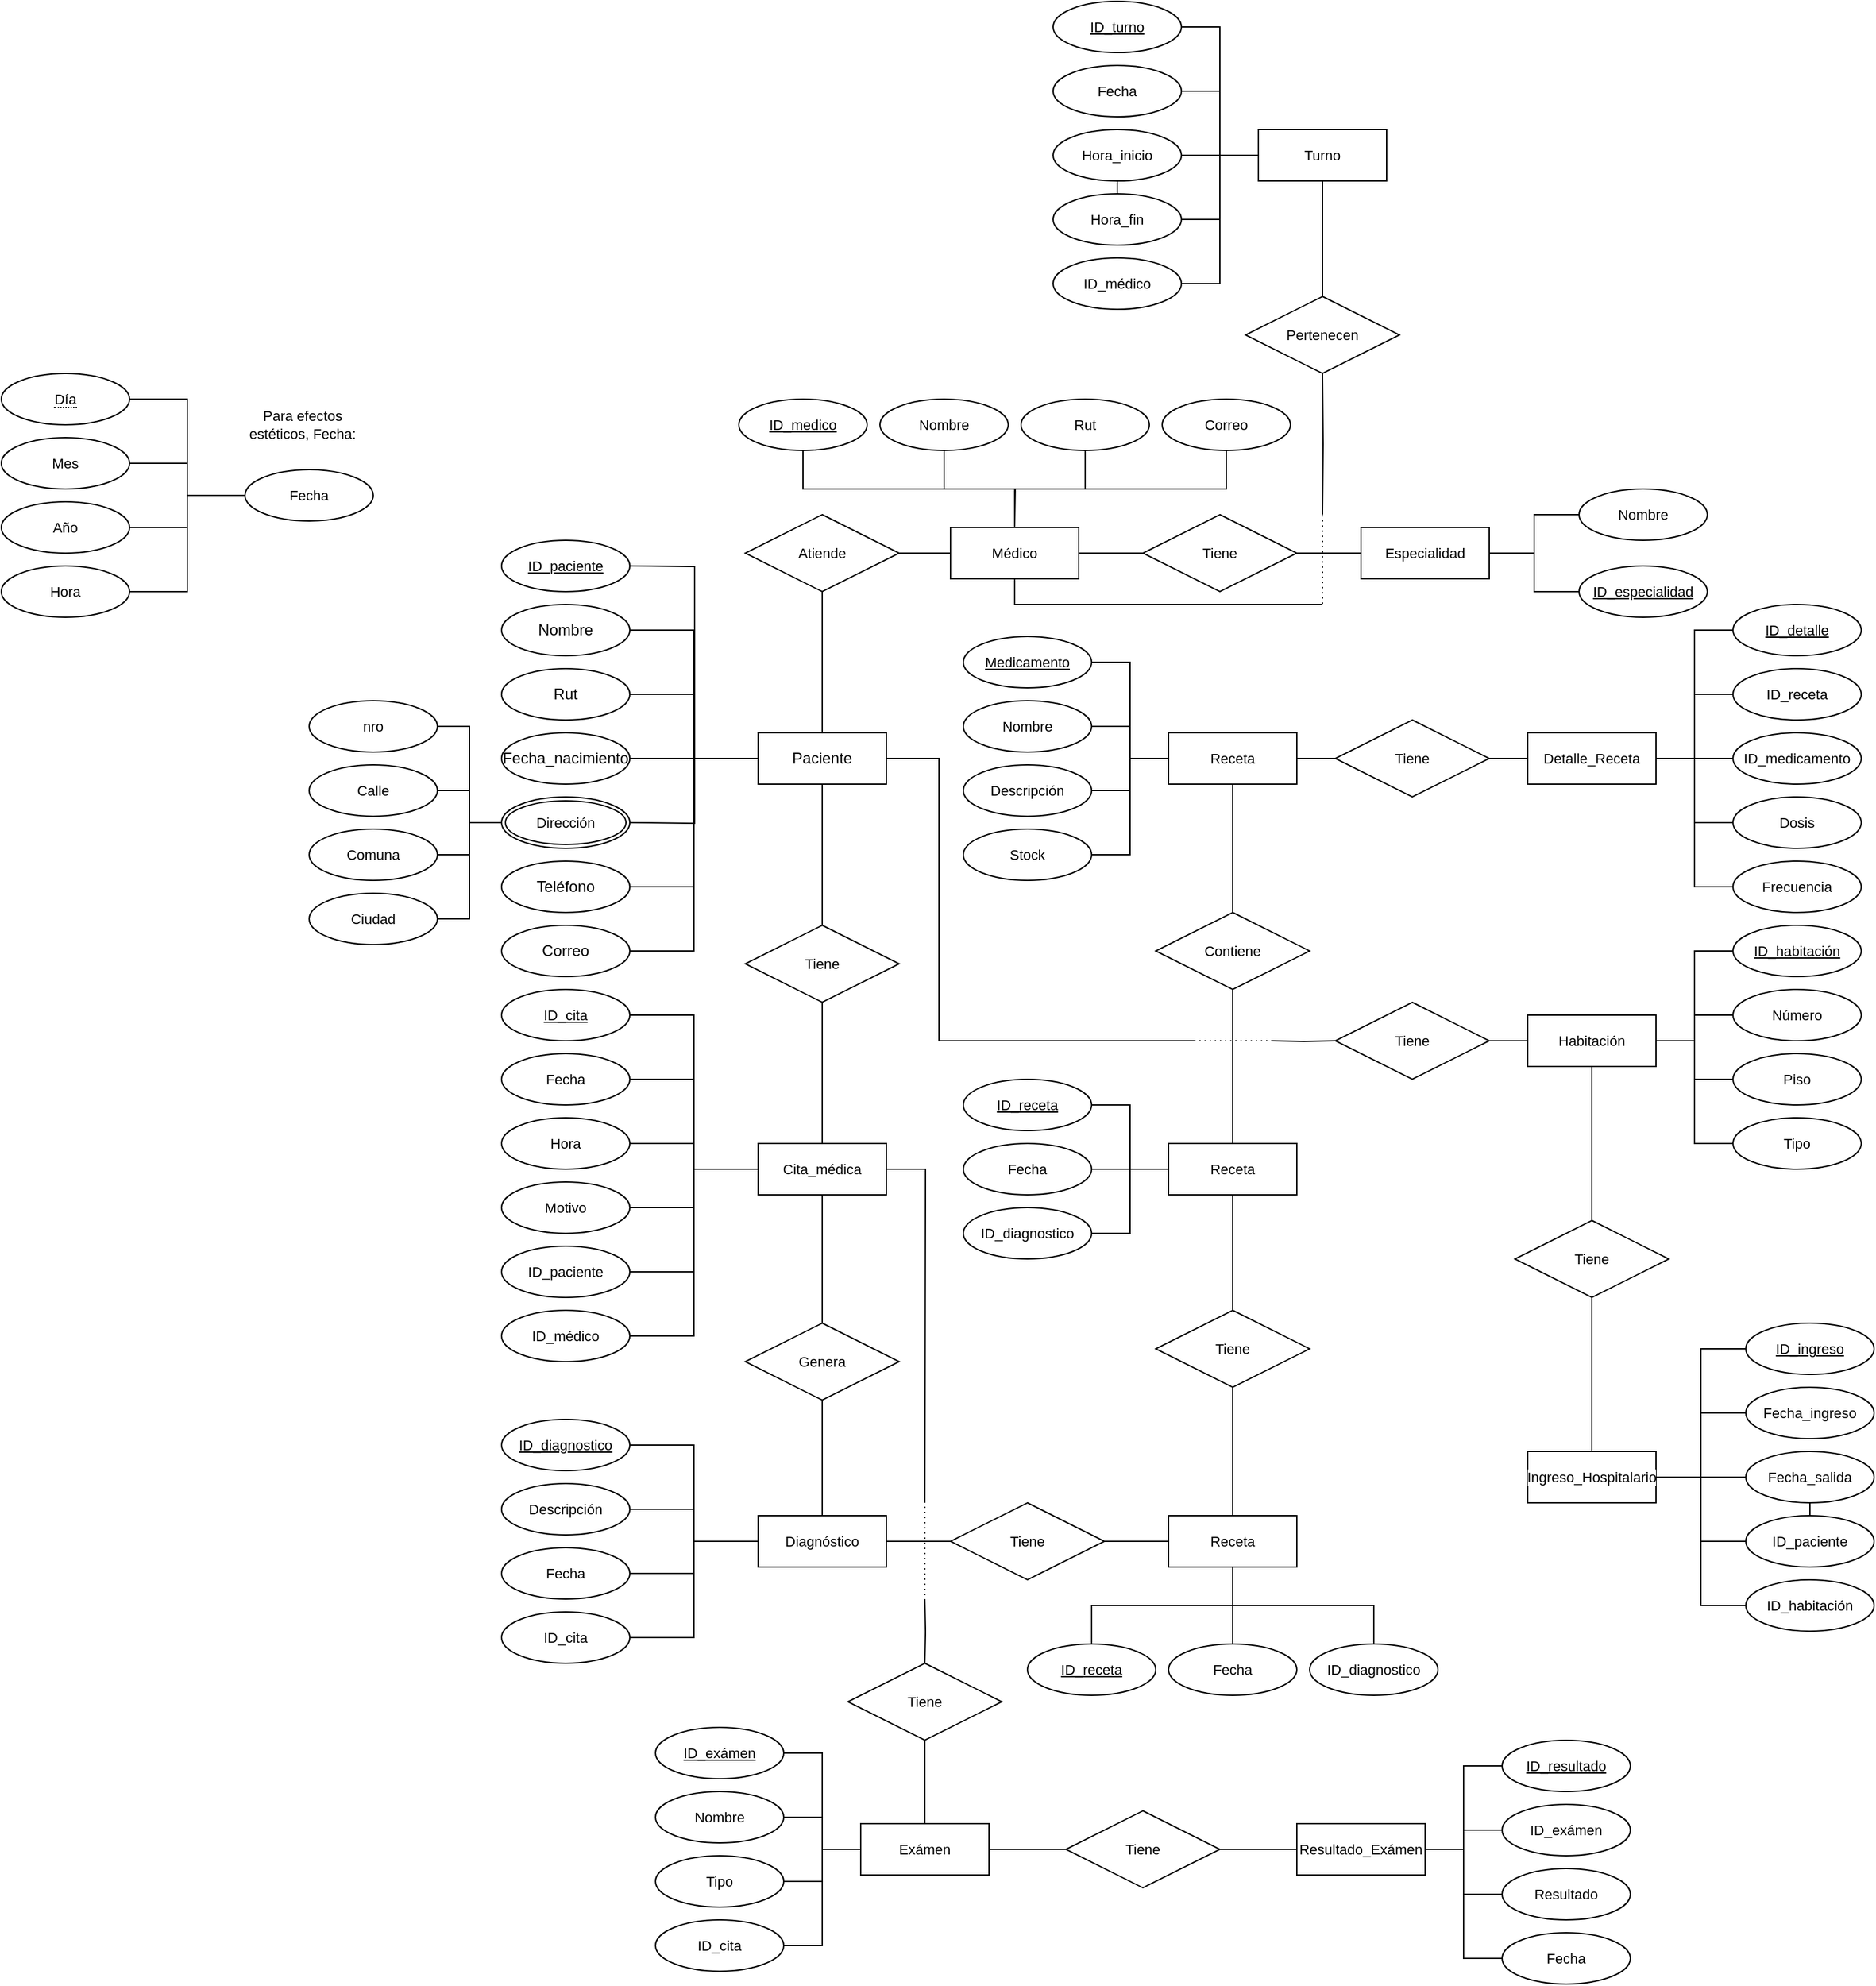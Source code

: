 <mxfile version="27.1.1">
  <diagram id="R2lEEEUBdFMjLlhIrx00" name="Page-1">
    <mxGraphModel dx="3387" dy="2766" grid="1" gridSize="10" guides="1" tooltips="1" connect="1" arrows="1" fold="1" page="1" pageScale="1" pageWidth="850" pageHeight="1100" math="0" shadow="0" extFonts="Permanent Marker^https://fonts.googleapis.com/css?family=Permanent+Marker">
      <root>
        <mxCell id="0" />
        <mxCell id="1" parent="0" />
        <mxCell id="JOEoy0LniI57_HsHXzFs-50" style="edgeStyle=orthogonalEdgeStyle;shape=connector;rounded=0;orthogonalLoop=1;jettySize=auto;html=1;exitX=0.5;exitY=1;exitDx=0;exitDy=0;strokeColor=default;align=center;verticalAlign=middle;fontFamily=Helvetica;fontSize=11;fontColor=default;labelBackgroundColor=default;startFill=0;endArrow=none;" edge="1" parent="1" source="JOEoy0LniI57_HsHXzFs-1">
          <mxGeometry relative="1" as="geometry">
            <mxPoint x="300" y="370" as="targetPoint" />
          </mxGeometry>
        </mxCell>
        <mxCell id="JOEoy0LniI57_HsHXzFs-177" style="edgeStyle=orthogonalEdgeStyle;shape=connector;rounded=0;orthogonalLoop=1;jettySize=auto;html=1;exitX=1;exitY=0.5;exitDx=0;exitDy=0;strokeColor=default;align=center;verticalAlign=middle;fontFamily=Helvetica;fontSize=11;fontColor=default;labelBackgroundColor=default;startFill=0;endArrow=none;" edge="1" parent="1" source="JOEoy0LniI57_HsHXzFs-1">
          <mxGeometry relative="1" as="geometry">
            <mxPoint x="590" y="500" as="targetPoint" />
            <Array as="points">
              <mxPoint x="391" y="280" />
              <mxPoint x="391" y="500" />
            </Array>
          </mxGeometry>
        </mxCell>
        <mxCell id="JOEoy0LniI57_HsHXzFs-1" value="Paciente" style="whiteSpace=wrap;html=1;align=center;" vertex="1" parent="1">
          <mxGeometry x="250" y="260" width="100" height="40" as="geometry" />
        </mxCell>
        <mxCell id="JOEoy0LniI57_HsHXzFs-9" style="edgeStyle=orthogonalEdgeStyle;rounded=0;orthogonalLoop=1;jettySize=auto;html=1;exitX=1;exitY=0.5;exitDx=0;exitDy=0;entryX=0;entryY=0.5;entryDx=0;entryDy=0;endArrow=none;startFill=0;" edge="1" parent="1" target="JOEoy0LniI57_HsHXzFs-1">
          <mxGeometry relative="1" as="geometry">
            <mxPoint x="150" y="130" as="sourcePoint" />
          </mxGeometry>
        </mxCell>
        <mxCell id="JOEoy0LniI57_HsHXzFs-10" style="edgeStyle=orthogonalEdgeStyle;rounded=0;orthogonalLoop=1;jettySize=auto;html=1;exitX=1;exitY=0.5;exitDx=0;exitDy=0;entryX=0;entryY=0.5;entryDx=0;entryDy=0;endArrow=none;startFill=0;" edge="1" parent="1" source="JOEoy0LniI57_HsHXzFs-3" target="JOEoy0LniI57_HsHXzFs-1">
          <mxGeometry relative="1" as="geometry" />
        </mxCell>
        <mxCell id="JOEoy0LniI57_HsHXzFs-3" value="Nombre" style="ellipse;whiteSpace=wrap;html=1;align=center;" vertex="1" parent="1">
          <mxGeometry x="50" y="160" width="100" height="40" as="geometry" />
        </mxCell>
        <mxCell id="JOEoy0LniI57_HsHXzFs-11" style="edgeStyle=orthogonalEdgeStyle;shape=connector;rounded=0;orthogonalLoop=1;jettySize=auto;html=1;exitX=1;exitY=0.5;exitDx=0;exitDy=0;entryX=0;entryY=0.5;entryDx=0;entryDy=0;strokeColor=default;align=center;verticalAlign=middle;fontFamily=Helvetica;fontSize=11;fontColor=default;labelBackgroundColor=default;startFill=0;endArrow=none;" edge="1" parent="1" source="JOEoy0LniI57_HsHXzFs-4" target="JOEoy0LniI57_HsHXzFs-1">
          <mxGeometry relative="1" as="geometry" />
        </mxCell>
        <mxCell id="JOEoy0LniI57_HsHXzFs-4" value="Rut" style="ellipse;whiteSpace=wrap;html=1;align=center;" vertex="1" parent="1">
          <mxGeometry x="50" y="210" width="100" height="40" as="geometry" />
        </mxCell>
        <mxCell id="JOEoy0LniI57_HsHXzFs-12" value="" style="edgeStyle=orthogonalEdgeStyle;shape=connector;rounded=0;orthogonalLoop=1;jettySize=auto;html=1;strokeColor=default;align=center;verticalAlign=middle;fontFamily=Helvetica;fontSize=11;fontColor=default;labelBackgroundColor=default;startFill=0;endArrow=none;" edge="1" parent="1" source="JOEoy0LniI57_HsHXzFs-5" target="JOEoy0LniI57_HsHXzFs-1">
          <mxGeometry relative="1" as="geometry" />
        </mxCell>
        <mxCell id="JOEoy0LniI57_HsHXzFs-5" value="Fecha_nacimiento" style="ellipse;whiteSpace=wrap;html=1;align=center;" vertex="1" parent="1">
          <mxGeometry x="50" y="260" width="100" height="40" as="geometry" />
        </mxCell>
        <mxCell id="JOEoy0LniI57_HsHXzFs-14" style="edgeStyle=orthogonalEdgeStyle;shape=connector;rounded=0;orthogonalLoop=1;jettySize=auto;html=1;exitX=1;exitY=0.5;exitDx=0;exitDy=0;entryX=0;entryY=0.5;entryDx=0;entryDy=0;strokeColor=default;align=center;verticalAlign=middle;fontFamily=Helvetica;fontSize=11;fontColor=default;labelBackgroundColor=default;startFill=0;endArrow=none;" edge="1" parent="1" target="JOEoy0LniI57_HsHXzFs-1">
          <mxGeometry relative="1" as="geometry">
            <mxPoint x="150" y="330" as="sourcePoint" />
          </mxGeometry>
        </mxCell>
        <mxCell id="JOEoy0LniI57_HsHXzFs-15" style="edgeStyle=orthogonalEdgeStyle;shape=connector;rounded=0;orthogonalLoop=1;jettySize=auto;html=1;exitX=1;exitY=0.5;exitDx=0;exitDy=0;entryX=0;entryY=0.5;entryDx=0;entryDy=0;strokeColor=default;align=center;verticalAlign=middle;fontFamily=Helvetica;fontSize=11;fontColor=default;labelBackgroundColor=default;startFill=0;endArrow=none;" edge="1" parent="1" source="JOEoy0LniI57_HsHXzFs-7" target="JOEoy0LniI57_HsHXzFs-1">
          <mxGeometry relative="1" as="geometry" />
        </mxCell>
        <mxCell id="JOEoy0LniI57_HsHXzFs-7" value="Teléfono" style="ellipse;whiteSpace=wrap;html=1;align=center;" vertex="1" parent="1">
          <mxGeometry x="50" y="360" width="100" height="40" as="geometry" />
        </mxCell>
        <mxCell id="JOEoy0LniI57_HsHXzFs-16" style="edgeStyle=orthogonalEdgeStyle;shape=connector;rounded=0;orthogonalLoop=1;jettySize=auto;html=1;exitX=1;exitY=0.5;exitDx=0;exitDy=0;entryX=0;entryY=0.5;entryDx=0;entryDy=0;strokeColor=default;align=center;verticalAlign=middle;fontFamily=Helvetica;fontSize=11;fontColor=default;labelBackgroundColor=default;startFill=0;endArrow=none;" edge="1" parent="1" source="JOEoy0LniI57_HsHXzFs-8" target="JOEoy0LniI57_HsHXzFs-1">
          <mxGeometry relative="1" as="geometry" />
        </mxCell>
        <mxCell id="JOEoy0LniI57_HsHXzFs-8" value="Correo" style="ellipse;whiteSpace=wrap;html=1;align=center;" vertex="1" parent="1">
          <mxGeometry x="50" y="410" width="100" height="40" as="geometry" />
        </mxCell>
        <mxCell id="JOEoy0LniI57_HsHXzFs-17" value="ID_paciente" style="ellipse;whiteSpace=wrap;html=1;align=center;fontStyle=4;fontFamily=Helvetica;fontSize=11;fontColor=default;labelBackgroundColor=default;" vertex="1" parent="1">
          <mxGeometry x="50" y="110" width="100" height="40" as="geometry" />
        </mxCell>
        <mxCell id="JOEoy0LniI57_HsHXzFs-18" value="Dirección" style="ellipse;shape=doubleEllipse;margin=3;whiteSpace=wrap;html=1;align=center;fontFamily=Helvetica;fontSize=11;fontColor=default;labelBackgroundColor=default;" vertex="1" parent="1">
          <mxGeometry x="50" y="310" width="100" height="40" as="geometry" />
        </mxCell>
        <mxCell id="JOEoy0LniI57_HsHXzFs-23" style="edgeStyle=orthogonalEdgeStyle;shape=connector;rounded=0;orthogonalLoop=1;jettySize=auto;html=1;exitX=1;exitY=0.5;exitDx=0;exitDy=0;entryX=0;entryY=0.5;entryDx=0;entryDy=0;strokeColor=default;align=center;verticalAlign=middle;fontFamily=Helvetica;fontSize=11;fontColor=default;labelBackgroundColor=default;startFill=0;endArrow=none;" edge="1" parent="1" source="JOEoy0LniI57_HsHXzFs-19" target="JOEoy0LniI57_HsHXzFs-18">
          <mxGeometry relative="1" as="geometry" />
        </mxCell>
        <mxCell id="JOEoy0LniI57_HsHXzFs-19" value="nro" style="ellipse;whiteSpace=wrap;html=1;align=center;fontFamily=Helvetica;fontSize=11;fontColor=default;labelBackgroundColor=default;" vertex="1" parent="1">
          <mxGeometry x="-100" y="235" width="100" height="40" as="geometry" />
        </mxCell>
        <mxCell id="JOEoy0LniI57_HsHXzFs-24" style="edgeStyle=orthogonalEdgeStyle;shape=connector;rounded=0;orthogonalLoop=1;jettySize=auto;html=1;exitX=1;exitY=0.5;exitDx=0;exitDy=0;entryX=0;entryY=0.5;entryDx=0;entryDy=0;strokeColor=default;align=center;verticalAlign=middle;fontFamily=Helvetica;fontSize=11;fontColor=default;labelBackgroundColor=default;startFill=0;endArrow=none;" edge="1" parent="1" source="JOEoy0LniI57_HsHXzFs-20" target="JOEoy0LniI57_HsHXzFs-18">
          <mxGeometry relative="1" as="geometry" />
        </mxCell>
        <mxCell id="JOEoy0LniI57_HsHXzFs-20" value="Calle" style="ellipse;whiteSpace=wrap;html=1;align=center;fontFamily=Helvetica;fontSize=11;fontColor=default;labelBackgroundColor=default;" vertex="1" parent="1">
          <mxGeometry x="-100" y="285" width="100" height="40" as="geometry" />
        </mxCell>
        <mxCell id="JOEoy0LniI57_HsHXzFs-25" style="edgeStyle=orthogonalEdgeStyle;shape=connector;rounded=0;orthogonalLoop=1;jettySize=auto;html=1;exitX=1;exitY=0.5;exitDx=0;exitDy=0;entryX=0;entryY=0.5;entryDx=0;entryDy=0;strokeColor=default;align=center;verticalAlign=middle;fontFamily=Helvetica;fontSize=11;fontColor=default;labelBackgroundColor=default;startFill=0;endArrow=none;" edge="1" parent="1" source="JOEoy0LniI57_HsHXzFs-21" target="JOEoy0LniI57_HsHXzFs-18">
          <mxGeometry relative="1" as="geometry" />
        </mxCell>
        <mxCell id="JOEoy0LniI57_HsHXzFs-21" value="Comuna" style="ellipse;whiteSpace=wrap;html=1;align=center;fontFamily=Helvetica;fontSize=11;fontColor=default;labelBackgroundColor=default;" vertex="1" parent="1">
          <mxGeometry x="-100" y="335" width="100" height="40" as="geometry" />
        </mxCell>
        <mxCell id="JOEoy0LniI57_HsHXzFs-26" style="edgeStyle=orthogonalEdgeStyle;shape=connector;rounded=0;orthogonalLoop=1;jettySize=auto;html=1;exitX=1;exitY=0.5;exitDx=0;exitDy=0;entryX=0;entryY=0.5;entryDx=0;entryDy=0;strokeColor=default;align=center;verticalAlign=middle;fontFamily=Helvetica;fontSize=11;fontColor=default;labelBackgroundColor=default;startFill=0;endArrow=none;" edge="1" parent="1" source="JOEoy0LniI57_HsHXzFs-22" target="JOEoy0LniI57_HsHXzFs-18">
          <mxGeometry relative="1" as="geometry" />
        </mxCell>
        <mxCell id="JOEoy0LniI57_HsHXzFs-22" value="Ciudad" style="ellipse;whiteSpace=wrap;html=1;align=center;fontFamily=Helvetica;fontSize=11;fontColor=default;labelBackgroundColor=default;" vertex="1" parent="1">
          <mxGeometry x="-100" y="385" width="100" height="40" as="geometry" />
        </mxCell>
        <mxCell id="JOEoy0LniI57_HsHXzFs-38" style="edgeStyle=orthogonalEdgeStyle;shape=connector;rounded=0;orthogonalLoop=1;jettySize=auto;html=1;exitX=1;exitY=0.5;exitDx=0;exitDy=0;entryX=0;entryY=0.5;entryDx=0;entryDy=0;strokeColor=default;align=center;verticalAlign=middle;fontFamily=Helvetica;fontSize=11;fontColor=default;labelBackgroundColor=default;startFill=0;endArrow=none;" edge="1" parent="1" source="JOEoy0LniI57_HsHXzFs-27" target="JOEoy0LniI57_HsHXzFs-28">
          <mxGeometry relative="1" as="geometry" />
        </mxCell>
        <mxCell id="JOEoy0LniI57_HsHXzFs-209" style="edgeStyle=orthogonalEdgeStyle;shape=connector;rounded=0;orthogonalLoop=1;jettySize=auto;html=1;exitX=0.5;exitY=1;exitDx=0;exitDy=0;strokeColor=default;align=center;verticalAlign=middle;fontFamily=Helvetica;fontSize=11;fontColor=default;labelBackgroundColor=default;startFill=0;endArrow=none;" edge="1" parent="1" source="JOEoy0LniI57_HsHXzFs-27">
          <mxGeometry relative="1" as="geometry">
            <mxPoint x="690" y="160" as="targetPoint" />
            <Array as="points">
              <mxPoint x="450" y="160" />
              <mxPoint x="690" y="160" />
            </Array>
          </mxGeometry>
        </mxCell>
        <mxCell id="JOEoy0LniI57_HsHXzFs-27" value="Médico" style="whiteSpace=wrap;html=1;align=center;fontFamily=Helvetica;fontSize=11;fontColor=default;labelBackgroundColor=default;" vertex="1" parent="1">
          <mxGeometry x="400" y="100" width="100" height="40" as="geometry" />
        </mxCell>
        <mxCell id="JOEoy0LniI57_HsHXzFs-39" style="edgeStyle=orthogonalEdgeStyle;shape=connector;rounded=0;orthogonalLoop=1;jettySize=auto;html=1;exitX=1;exitY=0.5;exitDx=0;exitDy=0;entryX=0;entryY=0.5;entryDx=0;entryDy=0;strokeColor=default;align=center;verticalAlign=middle;fontFamily=Helvetica;fontSize=11;fontColor=default;labelBackgroundColor=default;startFill=0;endArrow=none;" edge="1" parent="1" source="JOEoy0LniI57_HsHXzFs-28" target="JOEoy0LniI57_HsHXzFs-29">
          <mxGeometry relative="1" as="geometry" />
        </mxCell>
        <mxCell id="JOEoy0LniI57_HsHXzFs-28" value="Tiene" style="shape=rhombus;perimeter=rhombusPerimeter;whiteSpace=wrap;html=1;align=center;fontFamily=Helvetica;fontSize=11;fontColor=default;labelBackgroundColor=default;" vertex="1" parent="1">
          <mxGeometry x="550" y="90" width="120" height="60" as="geometry" />
        </mxCell>
        <mxCell id="JOEoy0LniI57_HsHXzFs-29" value="Especialidad" style="whiteSpace=wrap;html=1;align=center;fontFamily=Helvetica;fontSize=11;fontColor=default;labelBackgroundColor=default;" vertex="1" parent="1">
          <mxGeometry x="720" y="100" width="100" height="40" as="geometry" />
        </mxCell>
        <mxCell id="JOEoy0LniI57_HsHXzFs-31" style="edgeStyle=orthogonalEdgeStyle;shape=connector;rounded=0;orthogonalLoop=1;jettySize=auto;html=1;exitX=0.5;exitY=1;exitDx=0;exitDy=0;entryX=0.5;entryY=0;entryDx=0;entryDy=0;strokeColor=default;align=center;verticalAlign=middle;fontFamily=Helvetica;fontSize=11;fontColor=default;labelBackgroundColor=default;startFill=0;endArrow=none;" edge="1" parent="1" source="JOEoy0LniI57_HsHXzFs-30" target="JOEoy0LniI57_HsHXzFs-27">
          <mxGeometry relative="1" as="geometry" />
        </mxCell>
        <mxCell id="JOEoy0LniI57_HsHXzFs-30" value="Rut" style="ellipse;whiteSpace=wrap;html=1;align=center;fontFamily=Helvetica;fontSize=11;fontColor=default;labelBackgroundColor=default;" vertex="1" parent="1">
          <mxGeometry x="455" width="100" height="40" as="geometry" />
        </mxCell>
        <mxCell id="JOEoy0LniI57_HsHXzFs-33" style="edgeStyle=orthogonalEdgeStyle;shape=connector;rounded=0;orthogonalLoop=1;jettySize=auto;html=1;exitX=0.5;exitY=1;exitDx=0;exitDy=0;strokeColor=default;align=center;verticalAlign=middle;fontFamily=Helvetica;fontSize=11;fontColor=default;labelBackgroundColor=default;startFill=0;endArrow=none;" edge="1" parent="1" source="JOEoy0LniI57_HsHXzFs-32" target="JOEoy0LniI57_HsHXzFs-27">
          <mxGeometry relative="1" as="geometry" />
        </mxCell>
        <mxCell id="JOEoy0LniI57_HsHXzFs-32" value="Nombre" style="ellipse;whiteSpace=wrap;html=1;align=center;fontFamily=Helvetica;fontSize=11;fontColor=default;labelBackgroundColor=default;" vertex="1" parent="1">
          <mxGeometry x="345" width="100" height="40" as="geometry" />
        </mxCell>
        <mxCell id="JOEoy0LniI57_HsHXzFs-35" style="edgeStyle=orthogonalEdgeStyle;shape=connector;rounded=0;orthogonalLoop=1;jettySize=auto;html=1;exitX=0.5;exitY=1;exitDx=0;exitDy=0;entryX=0.5;entryY=0;entryDx=0;entryDy=0;strokeColor=default;align=center;verticalAlign=middle;fontFamily=Helvetica;fontSize=11;fontColor=default;labelBackgroundColor=default;startFill=0;endArrow=none;" edge="1" parent="1" source="JOEoy0LniI57_HsHXzFs-34" target="JOEoy0LniI57_HsHXzFs-27">
          <mxGeometry relative="1" as="geometry" />
        </mxCell>
        <mxCell id="JOEoy0LniI57_HsHXzFs-34" value="ID_medico" style="ellipse;whiteSpace=wrap;html=1;align=center;fontStyle=4;fontFamily=Helvetica;fontSize=11;fontColor=default;labelBackgroundColor=default;" vertex="1" parent="1">
          <mxGeometry x="235" width="100" height="40" as="geometry" />
        </mxCell>
        <mxCell id="JOEoy0LniI57_HsHXzFs-37" style="edgeStyle=orthogonalEdgeStyle;shape=connector;rounded=0;orthogonalLoop=1;jettySize=auto;html=1;exitX=0.5;exitY=1;exitDx=0;exitDy=0;strokeColor=default;align=center;verticalAlign=middle;fontFamily=Helvetica;fontSize=11;fontColor=default;labelBackgroundColor=default;startFill=0;endArrow=none;" edge="1" parent="1" source="JOEoy0LniI57_HsHXzFs-36">
          <mxGeometry relative="1" as="geometry">
            <mxPoint x="450" y="100" as="targetPoint" />
          </mxGeometry>
        </mxCell>
        <mxCell id="JOEoy0LniI57_HsHXzFs-36" value="Correo" style="ellipse;whiteSpace=wrap;html=1;align=center;fontFamily=Helvetica;fontSize=11;fontColor=default;labelBackgroundColor=default;" vertex="1" parent="1">
          <mxGeometry x="565" width="100" height="40" as="geometry" />
        </mxCell>
        <mxCell id="JOEoy0LniI57_HsHXzFs-42" value="" style="edgeStyle=orthogonalEdgeStyle;shape=connector;rounded=0;orthogonalLoop=1;jettySize=auto;html=1;strokeColor=default;align=center;verticalAlign=middle;fontFamily=Helvetica;fontSize=11;fontColor=default;labelBackgroundColor=default;startFill=0;endArrow=none;" edge="1" parent="1" source="JOEoy0LniI57_HsHXzFs-40" target="JOEoy0LniI57_HsHXzFs-29">
          <mxGeometry relative="1" as="geometry" />
        </mxCell>
        <mxCell id="JOEoy0LniI57_HsHXzFs-44" value="" style="edgeStyle=orthogonalEdgeStyle;shape=connector;rounded=0;orthogonalLoop=1;jettySize=auto;html=1;strokeColor=default;align=center;verticalAlign=middle;fontFamily=Helvetica;fontSize=11;fontColor=default;labelBackgroundColor=default;startFill=0;endArrow=none;" edge="1" parent="1" source="JOEoy0LniI57_HsHXzFs-40" target="JOEoy0LniI57_HsHXzFs-29">
          <mxGeometry relative="1" as="geometry" />
        </mxCell>
        <mxCell id="JOEoy0LniI57_HsHXzFs-40" value="Nombre" style="ellipse;whiteSpace=wrap;html=1;align=center;fontFamily=Helvetica;fontSize=11;fontColor=default;labelBackgroundColor=default;" vertex="1" parent="1">
          <mxGeometry x="890" y="70" width="100" height="40" as="geometry" />
        </mxCell>
        <mxCell id="JOEoy0LniI57_HsHXzFs-45" value="" style="edgeStyle=orthogonalEdgeStyle;shape=connector;rounded=0;orthogonalLoop=1;jettySize=auto;html=1;strokeColor=default;align=center;verticalAlign=middle;fontFamily=Helvetica;fontSize=11;fontColor=default;labelBackgroundColor=default;startFill=0;endArrow=none;" edge="1" parent="1" source="JOEoy0LniI57_HsHXzFs-43" target="JOEoy0LniI57_HsHXzFs-29">
          <mxGeometry relative="1" as="geometry" />
        </mxCell>
        <mxCell id="JOEoy0LniI57_HsHXzFs-43" value="ID_especialidad" style="ellipse;whiteSpace=wrap;html=1;align=center;fontStyle=4;fontFamily=Helvetica;fontSize=11;fontColor=default;labelBackgroundColor=default;" vertex="1" parent="1">
          <mxGeometry x="890" y="130" width="100" height="40" as="geometry" />
        </mxCell>
        <mxCell id="JOEoy0LniI57_HsHXzFs-47" value="" style="edgeStyle=orthogonalEdgeStyle;shape=connector;rounded=0;orthogonalLoop=1;jettySize=auto;html=1;strokeColor=default;align=center;verticalAlign=middle;fontFamily=Helvetica;fontSize=11;fontColor=default;labelBackgroundColor=default;startFill=0;endArrow=none;" edge="1" parent="1" source="JOEoy0LniI57_HsHXzFs-46" target="JOEoy0LniI57_HsHXzFs-27">
          <mxGeometry relative="1" as="geometry" />
        </mxCell>
        <mxCell id="JOEoy0LniI57_HsHXzFs-48" value="" style="edgeStyle=orthogonalEdgeStyle;shape=connector;rounded=0;orthogonalLoop=1;jettySize=auto;html=1;strokeColor=default;align=center;verticalAlign=middle;fontFamily=Helvetica;fontSize=11;fontColor=default;labelBackgroundColor=default;startFill=0;endArrow=none;" edge="1" parent="1" source="JOEoy0LniI57_HsHXzFs-46" target="JOEoy0LniI57_HsHXzFs-1">
          <mxGeometry relative="1" as="geometry" />
        </mxCell>
        <mxCell id="JOEoy0LniI57_HsHXzFs-46" value="Atiende" style="shape=rhombus;perimeter=rhombusPerimeter;whiteSpace=wrap;html=1;align=center;fontFamily=Helvetica;fontSize=11;fontColor=default;labelBackgroundColor=default;" vertex="1" parent="1">
          <mxGeometry x="240" y="90" width="120" height="60" as="geometry" />
        </mxCell>
        <mxCell id="JOEoy0LniI57_HsHXzFs-53" value="" style="edgeStyle=orthogonalEdgeStyle;shape=connector;rounded=0;orthogonalLoop=1;jettySize=auto;html=1;strokeColor=default;align=center;verticalAlign=middle;fontFamily=Helvetica;fontSize=11;fontColor=default;labelBackgroundColor=default;startFill=0;endArrow=none;" edge="1" parent="1" source="JOEoy0LniI57_HsHXzFs-49" target="JOEoy0LniI57_HsHXzFs-51">
          <mxGeometry relative="1" as="geometry" />
        </mxCell>
        <mxCell id="JOEoy0LniI57_HsHXzFs-225" style="edgeStyle=orthogonalEdgeStyle;shape=connector;rounded=0;orthogonalLoop=1;jettySize=auto;html=1;exitX=1;exitY=0.5;exitDx=0;exitDy=0;strokeColor=default;align=center;verticalAlign=middle;fontFamily=Helvetica;fontSize=11;fontColor=default;labelBackgroundColor=default;startFill=0;endArrow=none;" edge="1" parent="1" source="JOEoy0LniI57_HsHXzFs-49">
          <mxGeometry relative="1" as="geometry">
            <mxPoint x="380" y="860" as="targetPoint" />
          </mxGeometry>
        </mxCell>
        <mxCell id="JOEoy0LniI57_HsHXzFs-49" value="Cita_médica" style="whiteSpace=wrap;html=1;align=center;fontFamily=Helvetica;fontSize=11;fontColor=default;labelBackgroundColor=default;" vertex="1" parent="1">
          <mxGeometry x="250" y="580" width="100" height="40" as="geometry" />
        </mxCell>
        <mxCell id="JOEoy0LniI57_HsHXzFs-52" value="" style="edgeStyle=orthogonalEdgeStyle;shape=connector;rounded=0;orthogonalLoop=1;jettySize=auto;html=1;strokeColor=default;align=center;verticalAlign=middle;fontFamily=Helvetica;fontSize=11;fontColor=default;labelBackgroundColor=default;startFill=0;endArrow=none;" edge="1" parent="1" source="JOEoy0LniI57_HsHXzFs-51" target="JOEoy0LniI57_HsHXzFs-1">
          <mxGeometry relative="1" as="geometry" />
        </mxCell>
        <mxCell id="JOEoy0LniI57_HsHXzFs-51" value="Tiene" style="shape=rhombus;perimeter=rhombusPerimeter;whiteSpace=wrap;html=1;align=center;fontFamily=Helvetica;fontSize=11;fontColor=default;labelBackgroundColor=default;" vertex="1" parent="1">
          <mxGeometry x="240" y="410" width="120" height="60" as="geometry" />
        </mxCell>
        <mxCell id="JOEoy0LniI57_HsHXzFs-63" style="edgeStyle=orthogonalEdgeStyle;shape=connector;rounded=0;orthogonalLoop=1;jettySize=auto;html=1;exitX=1;exitY=0.5;exitDx=0;exitDy=0;entryX=0;entryY=0.5;entryDx=0;entryDy=0;strokeColor=default;align=center;verticalAlign=middle;fontFamily=Helvetica;fontSize=11;fontColor=default;labelBackgroundColor=default;startFill=0;endArrow=none;" edge="1" parent="1" source="JOEoy0LniI57_HsHXzFs-54" target="JOEoy0LniI57_HsHXzFs-49">
          <mxGeometry relative="1" as="geometry" />
        </mxCell>
        <mxCell id="JOEoy0LniI57_HsHXzFs-54" value="Fecha" style="ellipse;whiteSpace=wrap;html=1;align=center;fontFamily=Helvetica;fontSize=11;fontColor=default;labelBackgroundColor=default;" vertex="1" parent="1">
          <mxGeometry x="50" y="510" width="100" height="40" as="geometry" />
        </mxCell>
        <mxCell id="JOEoy0LniI57_HsHXzFs-62" style="edgeStyle=orthogonalEdgeStyle;shape=connector;rounded=0;orthogonalLoop=1;jettySize=auto;html=1;exitX=1;exitY=0.5;exitDx=0;exitDy=0;entryX=0;entryY=0.5;entryDx=0;entryDy=0;strokeColor=default;align=center;verticalAlign=middle;fontFamily=Helvetica;fontSize=11;fontColor=default;labelBackgroundColor=default;startFill=0;endArrow=none;" edge="1" parent="1" source="JOEoy0LniI57_HsHXzFs-55" target="JOEoy0LniI57_HsHXzFs-49">
          <mxGeometry relative="1" as="geometry" />
        </mxCell>
        <mxCell id="JOEoy0LniI57_HsHXzFs-55" value="ID_cita" style="ellipse;whiteSpace=wrap;html=1;align=center;fontStyle=4;fontFamily=Helvetica;fontSize=11;fontColor=default;labelBackgroundColor=default;" vertex="1" parent="1">
          <mxGeometry x="50" y="460" width="100" height="40" as="geometry" />
        </mxCell>
        <mxCell id="JOEoy0LniI57_HsHXzFs-64" style="edgeStyle=orthogonalEdgeStyle;shape=connector;rounded=0;orthogonalLoop=1;jettySize=auto;html=1;exitX=1;exitY=0.5;exitDx=0;exitDy=0;entryX=0;entryY=0.5;entryDx=0;entryDy=0;strokeColor=default;align=center;verticalAlign=middle;fontFamily=Helvetica;fontSize=11;fontColor=default;labelBackgroundColor=default;startFill=0;endArrow=none;" edge="1" parent="1" source="JOEoy0LniI57_HsHXzFs-58" target="JOEoy0LniI57_HsHXzFs-49">
          <mxGeometry relative="1" as="geometry" />
        </mxCell>
        <mxCell id="JOEoy0LniI57_HsHXzFs-58" value="Hora" style="ellipse;whiteSpace=wrap;html=1;align=center;fontFamily=Helvetica;fontSize=11;fontColor=default;labelBackgroundColor=default;" vertex="1" parent="1">
          <mxGeometry x="50" y="560" width="100" height="40" as="geometry" />
        </mxCell>
        <mxCell id="JOEoy0LniI57_HsHXzFs-65" style="edgeStyle=orthogonalEdgeStyle;shape=connector;rounded=0;orthogonalLoop=1;jettySize=auto;html=1;exitX=1;exitY=0.5;exitDx=0;exitDy=0;entryX=0;entryY=0.5;entryDx=0;entryDy=0;strokeColor=default;align=center;verticalAlign=middle;fontFamily=Helvetica;fontSize=11;fontColor=default;labelBackgroundColor=default;startFill=0;endArrow=none;" edge="1" parent="1" source="JOEoy0LniI57_HsHXzFs-59" target="JOEoy0LniI57_HsHXzFs-49">
          <mxGeometry relative="1" as="geometry" />
        </mxCell>
        <mxCell id="JOEoy0LniI57_HsHXzFs-59" value="Motivo" style="ellipse;whiteSpace=wrap;html=1;align=center;fontFamily=Helvetica;fontSize=11;fontColor=default;labelBackgroundColor=default;" vertex="1" parent="1">
          <mxGeometry x="50" y="610" width="100" height="40" as="geometry" />
        </mxCell>
        <mxCell id="JOEoy0LniI57_HsHXzFs-66" style="edgeStyle=orthogonalEdgeStyle;shape=connector;rounded=0;orthogonalLoop=1;jettySize=auto;html=1;exitX=1;exitY=0.5;exitDx=0;exitDy=0;entryX=0;entryY=0.5;entryDx=0;entryDy=0;strokeColor=default;align=center;verticalAlign=middle;fontFamily=Helvetica;fontSize=11;fontColor=default;labelBackgroundColor=default;startFill=0;endArrow=none;" edge="1" parent="1" source="JOEoy0LniI57_HsHXzFs-60" target="JOEoy0LniI57_HsHXzFs-49">
          <mxGeometry relative="1" as="geometry" />
        </mxCell>
        <mxCell id="JOEoy0LniI57_HsHXzFs-60" value="ID_paciente" style="ellipse;whiteSpace=wrap;html=1;align=center;fontFamily=Helvetica;fontSize=11;fontColor=default;labelBackgroundColor=default;" vertex="1" parent="1">
          <mxGeometry x="50" y="660" width="100" height="40" as="geometry" />
        </mxCell>
        <mxCell id="JOEoy0LniI57_HsHXzFs-67" style="edgeStyle=orthogonalEdgeStyle;shape=connector;rounded=0;orthogonalLoop=1;jettySize=auto;html=1;exitX=1;exitY=0.5;exitDx=0;exitDy=0;entryX=0;entryY=0.5;entryDx=0;entryDy=0;strokeColor=default;align=center;verticalAlign=middle;fontFamily=Helvetica;fontSize=11;fontColor=default;labelBackgroundColor=default;startFill=0;endArrow=none;" edge="1" parent="1" source="JOEoy0LniI57_HsHXzFs-61" target="JOEoy0LniI57_HsHXzFs-49">
          <mxGeometry relative="1" as="geometry" />
        </mxCell>
        <mxCell id="JOEoy0LniI57_HsHXzFs-61" value="ID_médico" style="ellipse;whiteSpace=wrap;html=1;align=center;fontFamily=Helvetica;fontSize=11;fontColor=default;labelBackgroundColor=default;" vertex="1" parent="1">
          <mxGeometry x="50" y="710" width="100" height="40" as="geometry" />
        </mxCell>
        <mxCell id="JOEoy0LniI57_HsHXzFs-143" style="edgeStyle=orthogonalEdgeStyle;shape=connector;rounded=0;orthogonalLoop=1;jettySize=auto;html=1;exitX=1;exitY=0.5;exitDx=0;exitDy=0;entryX=0;entryY=0.5;entryDx=0;entryDy=0;strokeColor=default;align=center;verticalAlign=middle;fontFamily=Helvetica;fontSize=11;fontColor=default;labelBackgroundColor=default;startFill=0;endArrow=none;" edge="1" parent="1" source="JOEoy0LniI57_HsHXzFs-70" target="JOEoy0LniI57_HsHXzFs-138">
          <mxGeometry relative="1" as="geometry" />
        </mxCell>
        <mxCell id="JOEoy0LniI57_HsHXzFs-70" value="Mes" style="ellipse;whiteSpace=wrap;html=1;align=center;fontFamily=Helvetica;fontSize=11;fontColor=default;labelBackgroundColor=default;" vertex="1" parent="1">
          <mxGeometry x="-340" y="30" width="100" height="40" as="geometry" />
        </mxCell>
        <mxCell id="JOEoy0LniI57_HsHXzFs-144" style="edgeStyle=orthogonalEdgeStyle;shape=connector;rounded=0;orthogonalLoop=1;jettySize=auto;html=1;exitX=1;exitY=0.5;exitDx=0;exitDy=0;entryX=0;entryY=0.5;entryDx=0;entryDy=0;strokeColor=default;align=center;verticalAlign=middle;fontFamily=Helvetica;fontSize=11;fontColor=default;labelBackgroundColor=default;startFill=0;endArrow=none;" edge="1" parent="1" source="JOEoy0LniI57_HsHXzFs-71" target="JOEoy0LniI57_HsHXzFs-138">
          <mxGeometry relative="1" as="geometry" />
        </mxCell>
        <mxCell id="JOEoy0LniI57_HsHXzFs-71" value="Año" style="ellipse;whiteSpace=wrap;html=1;align=center;fontFamily=Helvetica;fontSize=11;fontColor=default;labelBackgroundColor=default;" vertex="1" parent="1">
          <mxGeometry x="-340" y="80" width="100" height="40" as="geometry" />
        </mxCell>
        <mxCell id="JOEoy0LniI57_HsHXzFs-145" style="edgeStyle=orthogonalEdgeStyle;shape=connector;rounded=0;orthogonalLoop=1;jettySize=auto;html=1;exitX=1;exitY=0.5;exitDx=0;exitDy=0;entryX=0;entryY=0.5;entryDx=0;entryDy=0;strokeColor=default;align=center;verticalAlign=middle;fontFamily=Helvetica;fontSize=11;fontColor=default;labelBackgroundColor=default;startFill=0;endArrow=none;" edge="1" parent="1" source="JOEoy0LniI57_HsHXzFs-72" target="JOEoy0LniI57_HsHXzFs-138">
          <mxGeometry relative="1" as="geometry" />
        </mxCell>
        <mxCell id="JOEoy0LniI57_HsHXzFs-72" value="Hora" style="ellipse;whiteSpace=wrap;html=1;align=center;fontFamily=Helvetica;fontSize=11;fontColor=default;labelBackgroundColor=default;" vertex="1" parent="1">
          <mxGeometry x="-340" y="130" width="100" height="40" as="geometry" />
        </mxCell>
        <mxCell id="JOEoy0LniI57_HsHXzFs-142" style="edgeStyle=orthogonalEdgeStyle;shape=connector;rounded=0;orthogonalLoop=1;jettySize=auto;html=1;exitX=1;exitY=0.5;exitDx=0;exitDy=0;entryX=0;entryY=0.5;entryDx=0;entryDy=0;strokeColor=default;align=center;verticalAlign=middle;fontFamily=Helvetica;fontSize=11;fontColor=default;labelBackgroundColor=default;startFill=0;endArrow=none;" edge="1" parent="1" source="JOEoy0LniI57_HsHXzFs-78" target="JOEoy0LniI57_HsHXzFs-138">
          <mxGeometry relative="1" as="geometry" />
        </mxCell>
        <mxCell id="JOEoy0LniI57_HsHXzFs-78" value="&lt;span style=&quot;border-bottom: 1px dotted&quot;&gt;Día&lt;/span&gt;" style="ellipse;whiteSpace=wrap;html=1;align=center;fontFamily=Helvetica;fontSize=11;fontColor=default;labelBackgroundColor=default;" vertex="1" parent="1">
          <mxGeometry x="-340" y="-20" width="100" height="40" as="geometry" />
        </mxCell>
        <mxCell id="JOEoy0LniI57_HsHXzFs-103" value="" style="edgeStyle=orthogonalEdgeStyle;shape=connector;rounded=0;orthogonalLoop=1;jettySize=auto;html=1;strokeColor=default;align=center;verticalAlign=middle;fontFamily=Helvetica;fontSize=11;fontColor=default;labelBackgroundColor=default;startFill=0;endArrow=none;" edge="1" parent="1" source="JOEoy0LniI57_HsHXzFs-80" target="JOEoy0LniI57_HsHXzFs-102">
          <mxGeometry relative="1" as="geometry" />
        </mxCell>
        <mxCell id="JOEoy0LniI57_HsHXzFs-80" value="Diagnóstico" style="whiteSpace=wrap;html=1;align=center;fontFamily=Helvetica;fontSize=11;fontColor=default;labelBackgroundColor=default;" vertex="1" parent="1">
          <mxGeometry x="250" y="870" width="100" height="40" as="geometry" />
        </mxCell>
        <mxCell id="JOEoy0LniI57_HsHXzFs-82" value="" style="edgeStyle=orthogonalEdgeStyle;shape=connector;rounded=0;orthogonalLoop=1;jettySize=auto;html=1;strokeColor=default;align=center;verticalAlign=middle;fontFamily=Helvetica;fontSize=11;fontColor=default;labelBackgroundColor=default;startFill=0;endArrow=none;" edge="1" parent="1" source="JOEoy0LniI57_HsHXzFs-81" target="JOEoy0LniI57_HsHXzFs-49">
          <mxGeometry relative="1" as="geometry" />
        </mxCell>
        <mxCell id="JOEoy0LniI57_HsHXzFs-83" value="" style="edgeStyle=orthogonalEdgeStyle;shape=connector;rounded=0;orthogonalLoop=1;jettySize=auto;html=1;strokeColor=default;align=center;verticalAlign=middle;fontFamily=Helvetica;fontSize=11;fontColor=default;labelBackgroundColor=default;startFill=0;endArrow=none;" edge="1" parent="1" source="JOEoy0LniI57_HsHXzFs-81" target="JOEoy0LniI57_HsHXzFs-80">
          <mxGeometry relative="1" as="geometry" />
        </mxCell>
        <mxCell id="JOEoy0LniI57_HsHXzFs-81" value="Genera" style="shape=rhombus;perimeter=rhombusPerimeter;whiteSpace=wrap;html=1;align=center;fontFamily=Helvetica;fontSize=11;fontColor=default;labelBackgroundColor=default;" vertex="1" parent="1">
          <mxGeometry x="240" y="720" width="120" height="60" as="geometry" />
        </mxCell>
        <mxCell id="JOEoy0LniI57_HsHXzFs-88" style="edgeStyle=orthogonalEdgeStyle;shape=connector;rounded=0;orthogonalLoop=1;jettySize=auto;html=1;exitX=1;exitY=0.5;exitDx=0;exitDy=0;entryX=0;entryY=0.5;entryDx=0;entryDy=0;strokeColor=default;align=center;verticalAlign=middle;fontFamily=Helvetica;fontSize=11;fontColor=default;labelBackgroundColor=default;startFill=0;endArrow=none;" edge="1" parent="1" source="JOEoy0LniI57_HsHXzFs-84" target="JOEoy0LniI57_HsHXzFs-80">
          <mxGeometry relative="1" as="geometry" />
        </mxCell>
        <mxCell id="JOEoy0LniI57_HsHXzFs-84" value="ID_diagnostico" style="ellipse;whiteSpace=wrap;html=1;align=center;fontStyle=4;fontFamily=Helvetica;fontSize=11;fontColor=default;labelBackgroundColor=default;" vertex="1" parent="1">
          <mxGeometry x="50" y="795" width="100" height="40" as="geometry" />
        </mxCell>
        <mxCell id="JOEoy0LniI57_HsHXzFs-89" style="edgeStyle=orthogonalEdgeStyle;shape=connector;rounded=0;orthogonalLoop=1;jettySize=auto;html=1;exitX=1;exitY=0.5;exitDx=0;exitDy=0;entryX=0;entryY=0.5;entryDx=0;entryDy=0;strokeColor=default;align=center;verticalAlign=middle;fontFamily=Helvetica;fontSize=11;fontColor=default;labelBackgroundColor=default;startFill=0;endArrow=none;" edge="1" parent="1" source="JOEoy0LniI57_HsHXzFs-85" target="JOEoy0LniI57_HsHXzFs-80">
          <mxGeometry relative="1" as="geometry" />
        </mxCell>
        <mxCell id="JOEoy0LniI57_HsHXzFs-85" value="Descripción" style="ellipse;whiteSpace=wrap;html=1;align=center;fontFamily=Helvetica;fontSize=11;fontColor=default;labelBackgroundColor=default;" vertex="1" parent="1">
          <mxGeometry x="50" y="845" width="100" height="40" as="geometry" />
        </mxCell>
        <mxCell id="JOEoy0LniI57_HsHXzFs-90" style="edgeStyle=orthogonalEdgeStyle;shape=connector;rounded=0;orthogonalLoop=1;jettySize=auto;html=1;exitX=1;exitY=0.5;exitDx=0;exitDy=0;entryX=0;entryY=0.5;entryDx=0;entryDy=0;strokeColor=default;align=center;verticalAlign=middle;fontFamily=Helvetica;fontSize=11;fontColor=default;labelBackgroundColor=default;startFill=0;endArrow=none;" edge="1" parent="1" source="JOEoy0LniI57_HsHXzFs-86" target="JOEoy0LniI57_HsHXzFs-80">
          <mxGeometry relative="1" as="geometry" />
        </mxCell>
        <mxCell id="JOEoy0LniI57_HsHXzFs-86" value="Fecha" style="ellipse;whiteSpace=wrap;html=1;align=center;fontFamily=Helvetica;fontSize=11;fontColor=default;labelBackgroundColor=default;" vertex="1" parent="1">
          <mxGeometry x="50" y="895" width="100" height="40" as="geometry" />
        </mxCell>
        <mxCell id="JOEoy0LniI57_HsHXzFs-91" style="edgeStyle=orthogonalEdgeStyle;shape=connector;rounded=0;orthogonalLoop=1;jettySize=auto;html=1;exitX=1;exitY=0.5;exitDx=0;exitDy=0;entryX=0;entryY=0.5;entryDx=0;entryDy=0;strokeColor=default;align=center;verticalAlign=middle;fontFamily=Helvetica;fontSize=11;fontColor=default;labelBackgroundColor=default;startFill=0;endArrow=none;" edge="1" parent="1" source="JOEoy0LniI57_HsHXzFs-87" target="JOEoy0LniI57_HsHXzFs-80">
          <mxGeometry relative="1" as="geometry" />
        </mxCell>
        <mxCell id="JOEoy0LniI57_HsHXzFs-87" value="ID_cita" style="ellipse;whiteSpace=wrap;html=1;align=center;fontFamily=Helvetica;fontSize=11;fontColor=default;labelBackgroundColor=default;" vertex="1" parent="1">
          <mxGeometry x="50" y="945" width="100" height="40" as="geometry" />
        </mxCell>
        <mxCell id="JOEoy0LniI57_HsHXzFs-101" value="Receta" style="whiteSpace=wrap;html=1;align=center;fontFamily=Helvetica;fontSize=11;fontColor=default;labelBackgroundColor=default;" vertex="1" parent="1">
          <mxGeometry x="570" y="870" width="100" height="40" as="geometry" />
        </mxCell>
        <mxCell id="JOEoy0LniI57_HsHXzFs-104" value="" style="edgeStyle=orthogonalEdgeStyle;shape=connector;rounded=0;orthogonalLoop=1;jettySize=auto;html=1;strokeColor=default;align=center;verticalAlign=middle;fontFamily=Helvetica;fontSize=11;fontColor=default;labelBackgroundColor=default;startFill=0;endArrow=none;" edge="1" parent="1" source="JOEoy0LniI57_HsHXzFs-102" target="JOEoy0LniI57_HsHXzFs-101">
          <mxGeometry relative="1" as="geometry" />
        </mxCell>
        <mxCell id="JOEoy0LniI57_HsHXzFs-102" value="Tiene" style="shape=rhombus;perimeter=rhombusPerimeter;whiteSpace=wrap;html=1;align=center;fontFamily=Helvetica;fontSize=11;fontColor=default;labelBackgroundColor=default;" vertex="1" parent="1">
          <mxGeometry x="400" y="860" width="120" height="60" as="geometry" />
        </mxCell>
        <mxCell id="JOEoy0LniI57_HsHXzFs-111" value="" style="edgeStyle=orthogonalEdgeStyle;shape=connector;rounded=0;orthogonalLoop=1;jettySize=auto;html=1;strokeColor=default;align=center;verticalAlign=middle;fontFamily=Helvetica;fontSize=11;fontColor=default;labelBackgroundColor=default;startFill=0;endArrow=none;" edge="1" parent="1" source="JOEoy0LniI57_HsHXzFs-105" target="JOEoy0LniI57_HsHXzFs-101">
          <mxGeometry relative="1" as="geometry" />
        </mxCell>
        <mxCell id="JOEoy0LniI57_HsHXzFs-105" value="Fecha" style="ellipse;whiteSpace=wrap;html=1;align=center;fontFamily=Helvetica;fontSize=11;fontColor=default;labelBackgroundColor=default;" vertex="1" parent="1">
          <mxGeometry x="570" y="970" width="100" height="40" as="geometry" />
        </mxCell>
        <mxCell id="JOEoy0LniI57_HsHXzFs-114" style="edgeStyle=orthogonalEdgeStyle;shape=connector;rounded=0;orthogonalLoop=1;jettySize=auto;html=1;exitX=0.5;exitY=0;exitDx=0;exitDy=0;entryX=0.5;entryY=1;entryDx=0;entryDy=0;strokeColor=default;align=center;verticalAlign=middle;fontFamily=Helvetica;fontSize=11;fontColor=default;labelBackgroundColor=default;startFill=0;endArrow=none;" edge="1" parent="1" source="JOEoy0LniI57_HsHXzFs-106" target="JOEoy0LniI57_HsHXzFs-101">
          <mxGeometry relative="1" as="geometry" />
        </mxCell>
        <mxCell id="JOEoy0LniI57_HsHXzFs-106" value="ID_receta" style="ellipse;whiteSpace=wrap;html=1;align=center;fontStyle=4;fontFamily=Helvetica;fontSize=11;fontColor=default;labelBackgroundColor=default;" vertex="1" parent="1">
          <mxGeometry x="460" y="970" width="100" height="40" as="geometry" />
        </mxCell>
        <mxCell id="JOEoy0LniI57_HsHXzFs-115" style="edgeStyle=orthogonalEdgeStyle;shape=connector;rounded=0;orthogonalLoop=1;jettySize=auto;html=1;exitX=0.5;exitY=0;exitDx=0;exitDy=0;entryX=0.5;entryY=1;entryDx=0;entryDy=0;strokeColor=default;align=center;verticalAlign=middle;fontFamily=Helvetica;fontSize=11;fontColor=default;labelBackgroundColor=default;startFill=0;endArrow=none;" edge="1" parent="1" source="JOEoy0LniI57_HsHXzFs-107" target="JOEoy0LniI57_HsHXzFs-101">
          <mxGeometry relative="1" as="geometry" />
        </mxCell>
        <mxCell id="JOEoy0LniI57_HsHXzFs-107" value="ID_diagnostico" style="ellipse;whiteSpace=wrap;html=1;align=center;fontFamily=Helvetica;fontSize=11;fontColor=default;labelBackgroundColor=default;" vertex="1" parent="1">
          <mxGeometry x="680" y="970" width="100" height="40" as="geometry" />
        </mxCell>
        <mxCell id="JOEoy0LniI57_HsHXzFs-152" style="edgeStyle=orthogonalEdgeStyle;shape=connector;rounded=0;orthogonalLoop=1;jettySize=auto;html=1;exitX=0.5;exitY=0;exitDx=0;exitDy=0;entryX=0.5;entryY=1;entryDx=0;entryDy=0;strokeColor=default;align=center;verticalAlign=middle;fontFamily=Helvetica;fontSize=11;fontColor=default;labelBackgroundColor=default;startFill=0;endArrow=none;" edge="1" parent="1" source="JOEoy0LniI57_HsHXzFs-126" target="JOEoy0LniI57_HsHXzFs-150">
          <mxGeometry relative="1" as="geometry" />
        </mxCell>
        <mxCell id="JOEoy0LniI57_HsHXzFs-126" value="Receta" style="whiteSpace=wrap;html=1;align=center;fontFamily=Helvetica;fontSize=11;fontColor=default;labelBackgroundColor=default;" vertex="1" parent="1">
          <mxGeometry x="570" y="580" width="100" height="40" as="geometry" />
        </mxCell>
        <mxCell id="JOEoy0LniI57_HsHXzFs-130" value="" style="edgeStyle=orthogonalEdgeStyle;shape=connector;rounded=0;orthogonalLoop=1;jettySize=auto;html=1;strokeColor=default;align=center;verticalAlign=middle;fontFamily=Helvetica;fontSize=11;fontColor=default;labelBackgroundColor=default;startFill=0;endArrow=none;" edge="1" parent="1" source="JOEoy0LniI57_HsHXzFs-129" target="JOEoy0LniI57_HsHXzFs-126">
          <mxGeometry relative="1" as="geometry" />
        </mxCell>
        <mxCell id="JOEoy0LniI57_HsHXzFs-131" value="" style="edgeStyle=orthogonalEdgeStyle;shape=connector;rounded=0;orthogonalLoop=1;jettySize=auto;html=1;strokeColor=default;align=center;verticalAlign=middle;fontFamily=Helvetica;fontSize=11;fontColor=default;labelBackgroundColor=default;startFill=0;endArrow=none;" edge="1" parent="1" source="JOEoy0LniI57_HsHXzFs-129" target="JOEoy0LniI57_HsHXzFs-101">
          <mxGeometry relative="1" as="geometry" />
        </mxCell>
        <mxCell id="JOEoy0LniI57_HsHXzFs-129" value="Tiene" style="shape=rhombus;perimeter=rhombusPerimeter;whiteSpace=wrap;html=1;align=center;fontFamily=Helvetica;fontSize=11;fontColor=default;labelBackgroundColor=default;" vertex="1" parent="1">
          <mxGeometry x="560" y="710" width="120" height="60" as="geometry" />
        </mxCell>
        <mxCell id="JOEoy0LniI57_HsHXzFs-133" style="edgeStyle=orthogonalEdgeStyle;shape=connector;rounded=0;orthogonalLoop=1;jettySize=auto;html=1;exitX=1;exitY=0.5;exitDx=0;exitDy=0;entryX=0;entryY=0.5;entryDx=0;entryDy=0;strokeColor=default;align=center;verticalAlign=middle;fontFamily=Helvetica;fontSize=11;fontColor=default;labelBackgroundColor=default;startFill=0;endArrow=none;" edge="1" parent="1" source="JOEoy0LniI57_HsHXzFs-132" target="JOEoy0LniI57_HsHXzFs-126">
          <mxGeometry relative="1" as="geometry" />
        </mxCell>
        <mxCell id="JOEoy0LniI57_HsHXzFs-132" value="ID_receta" style="ellipse;whiteSpace=wrap;html=1;align=center;fontStyle=4;fontFamily=Helvetica;fontSize=11;fontColor=default;labelBackgroundColor=default;" vertex="1" parent="1">
          <mxGeometry x="410" y="530" width="100" height="40" as="geometry" />
        </mxCell>
        <mxCell id="JOEoy0LniI57_HsHXzFs-135" value="" style="edgeStyle=orthogonalEdgeStyle;shape=connector;rounded=0;orthogonalLoop=1;jettySize=auto;html=1;strokeColor=default;align=center;verticalAlign=middle;fontFamily=Helvetica;fontSize=11;fontColor=default;labelBackgroundColor=default;startFill=0;endArrow=none;" edge="1" parent="1" source="JOEoy0LniI57_HsHXzFs-134" target="JOEoy0LniI57_HsHXzFs-126">
          <mxGeometry relative="1" as="geometry" />
        </mxCell>
        <mxCell id="JOEoy0LniI57_HsHXzFs-134" value="Fecha" style="ellipse;whiteSpace=wrap;html=1;align=center;fontFamily=Helvetica;fontSize=11;fontColor=default;labelBackgroundColor=default;" vertex="1" parent="1">
          <mxGeometry x="410" y="580" width="100" height="40" as="geometry" />
        </mxCell>
        <mxCell id="JOEoy0LniI57_HsHXzFs-148" style="edgeStyle=orthogonalEdgeStyle;shape=connector;rounded=0;orthogonalLoop=1;jettySize=auto;html=1;exitX=1;exitY=0.5;exitDx=0;exitDy=0;entryX=0;entryY=0.5;entryDx=0;entryDy=0;strokeColor=default;align=center;verticalAlign=middle;fontFamily=Helvetica;fontSize=11;fontColor=default;labelBackgroundColor=default;startFill=0;endArrow=none;" edge="1" parent="1" source="JOEoy0LniI57_HsHXzFs-136" target="JOEoy0LniI57_HsHXzFs-126">
          <mxGeometry relative="1" as="geometry" />
        </mxCell>
        <mxCell id="JOEoy0LniI57_HsHXzFs-136" value="ID_diagnostico" style="ellipse;whiteSpace=wrap;html=1;align=center;fontFamily=Helvetica;fontSize=11;fontColor=default;labelBackgroundColor=default;" vertex="1" parent="1">
          <mxGeometry x="410" y="630" width="100" height="40" as="geometry" />
        </mxCell>
        <mxCell id="JOEoy0LniI57_HsHXzFs-138" value="Fecha" style="ellipse;whiteSpace=wrap;html=1;align=center;fontFamily=Helvetica;fontSize=11;fontColor=default;labelBackgroundColor=default;" vertex="1" parent="1">
          <mxGeometry x="-150" y="55" width="100" height="40" as="geometry" />
        </mxCell>
        <mxCell id="JOEoy0LniI57_HsHXzFs-146" value="Para efectos estéticos, Fecha:" style="text;html=1;align=center;verticalAlign=middle;whiteSpace=wrap;rounded=0;fontFamily=Helvetica;fontSize=11;fontColor=default;labelBackgroundColor=default;" vertex="1" parent="1">
          <mxGeometry x="-160" y="-12.5" width="110" height="65" as="geometry" />
        </mxCell>
        <mxCell id="JOEoy0LniI57_HsHXzFs-157" value="" style="edgeStyle=orthogonalEdgeStyle;shape=connector;rounded=0;orthogonalLoop=1;jettySize=auto;html=1;strokeColor=default;align=center;verticalAlign=middle;fontFamily=Helvetica;fontSize=11;fontColor=default;labelBackgroundColor=default;startFill=0;endArrow=none;" edge="1" parent="1" source="JOEoy0LniI57_HsHXzFs-149" target="JOEoy0LniI57_HsHXzFs-155">
          <mxGeometry relative="1" as="geometry" />
        </mxCell>
        <mxCell id="JOEoy0LniI57_HsHXzFs-149" value="Receta" style="whiteSpace=wrap;html=1;align=center;fontFamily=Helvetica;fontSize=11;fontColor=default;labelBackgroundColor=default;" vertex="1" parent="1">
          <mxGeometry x="570" y="260" width="100" height="40" as="geometry" />
        </mxCell>
        <mxCell id="JOEoy0LniI57_HsHXzFs-151" value="" style="edgeStyle=orthogonalEdgeStyle;shape=connector;rounded=0;orthogonalLoop=1;jettySize=auto;html=1;strokeColor=default;align=center;verticalAlign=middle;fontFamily=Helvetica;fontSize=11;fontColor=default;labelBackgroundColor=default;startFill=0;endArrow=none;" edge="1" parent="1" source="JOEoy0LniI57_HsHXzFs-150" target="JOEoy0LniI57_HsHXzFs-149">
          <mxGeometry relative="1" as="geometry" />
        </mxCell>
        <mxCell id="JOEoy0LniI57_HsHXzFs-150" value="Contiene" style="shape=rhombus;perimeter=rhombusPerimeter;whiteSpace=wrap;html=1;align=center;fontFamily=Helvetica;fontSize=11;fontColor=default;labelBackgroundColor=default;" vertex="1" parent="1">
          <mxGeometry x="560" y="400" width="120" height="60" as="geometry" />
        </mxCell>
        <mxCell id="JOEoy0LniI57_HsHXzFs-159" style="edgeStyle=orthogonalEdgeStyle;shape=connector;rounded=0;orthogonalLoop=1;jettySize=auto;html=1;exitX=1;exitY=0.5;exitDx=0;exitDy=0;entryX=0;entryY=0.5;entryDx=0;entryDy=0;strokeColor=default;align=center;verticalAlign=middle;fontFamily=Helvetica;fontSize=11;fontColor=default;labelBackgroundColor=default;startFill=0;endArrow=none;" edge="1" parent="1" source="JOEoy0LniI57_HsHXzFs-153" target="JOEoy0LniI57_HsHXzFs-149">
          <mxGeometry relative="1" as="geometry" />
        </mxCell>
        <mxCell id="JOEoy0LniI57_HsHXzFs-153" value="Medicamento" style="ellipse;whiteSpace=wrap;html=1;align=center;fontStyle=4;fontFamily=Helvetica;fontSize=11;fontColor=default;labelBackgroundColor=default;" vertex="1" parent="1">
          <mxGeometry x="410" y="185" width="100" height="40" as="geometry" />
        </mxCell>
        <mxCell id="JOEoy0LniI57_HsHXzFs-158" value="" style="edgeStyle=orthogonalEdgeStyle;shape=connector;rounded=0;orthogonalLoop=1;jettySize=auto;html=1;strokeColor=default;align=center;verticalAlign=middle;fontFamily=Helvetica;fontSize=11;fontColor=default;labelBackgroundColor=default;startFill=0;endArrow=none;" edge="1" parent="1" source="JOEoy0LniI57_HsHXzFs-154" target="JOEoy0LniI57_HsHXzFs-149">
          <mxGeometry relative="1" as="geometry" />
        </mxCell>
        <mxCell id="JOEoy0LniI57_HsHXzFs-154" value="Nombre" style="ellipse;whiteSpace=wrap;html=1;align=center;fontFamily=Helvetica;fontSize=11;fontColor=default;labelBackgroundColor=default;" vertex="1" parent="1">
          <mxGeometry x="410" y="235" width="100" height="40" as="geometry" />
        </mxCell>
        <mxCell id="JOEoy0LniI57_HsHXzFs-155" value="Descripción" style="ellipse;whiteSpace=wrap;html=1;align=center;fontFamily=Helvetica;fontSize=11;fontColor=default;labelBackgroundColor=default;" vertex="1" parent="1">
          <mxGeometry x="410" y="285" width="100" height="40" as="geometry" />
        </mxCell>
        <mxCell id="JOEoy0LniI57_HsHXzFs-160" style="edgeStyle=orthogonalEdgeStyle;shape=connector;rounded=0;orthogonalLoop=1;jettySize=auto;html=1;exitX=1;exitY=0.5;exitDx=0;exitDy=0;entryX=0;entryY=0.5;entryDx=0;entryDy=0;strokeColor=default;align=center;verticalAlign=middle;fontFamily=Helvetica;fontSize=11;fontColor=default;labelBackgroundColor=default;startFill=0;endArrow=none;" edge="1" parent="1" source="JOEoy0LniI57_HsHXzFs-156" target="JOEoy0LniI57_HsHXzFs-149">
          <mxGeometry relative="1" as="geometry" />
        </mxCell>
        <mxCell id="JOEoy0LniI57_HsHXzFs-156" value="Stock" style="ellipse;whiteSpace=wrap;html=1;align=center;fontFamily=Helvetica;fontSize=11;fontColor=default;labelBackgroundColor=default;" vertex="1" parent="1">
          <mxGeometry x="410" y="335" width="100" height="40" as="geometry" />
        </mxCell>
        <mxCell id="JOEoy0LniI57_HsHXzFs-161" value="Detalle_Receta" style="whiteSpace=wrap;html=1;align=center;fontFamily=Helvetica;fontSize=11;fontColor=default;labelBackgroundColor=default;" vertex="1" parent="1">
          <mxGeometry x="850" y="260" width="100" height="40" as="geometry" />
        </mxCell>
        <mxCell id="JOEoy0LniI57_HsHXzFs-163" value="" style="edgeStyle=orthogonalEdgeStyle;shape=connector;rounded=0;orthogonalLoop=1;jettySize=auto;html=1;strokeColor=default;align=center;verticalAlign=middle;fontFamily=Helvetica;fontSize=11;fontColor=default;labelBackgroundColor=default;startFill=0;endArrow=none;" edge="1" parent="1" source="JOEoy0LniI57_HsHXzFs-162" target="JOEoy0LniI57_HsHXzFs-149">
          <mxGeometry relative="1" as="geometry" />
        </mxCell>
        <mxCell id="JOEoy0LniI57_HsHXzFs-164" value="" style="edgeStyle=orthogonalEdgeStyle;shape=connector;rounded=0;orthogonalLoop=1;jettySize=auto;html=1;strokeColor=default;align=center;verticalAlign=middle;fontFamily=Helvetica;fontSize=11;fontColor=default;labelBackgroundColor=default;startFill=0;endArrow=none;" edge="1" parent="1" source="JOEoy0LniI57_HsHXzFs-162" target="JOEoy0LniI57_HsHXzFs-161">
          <mxGeometry relative="1" as="geometry" />
        </mxCell>
        <mxCell id="JOEoy0LniI57_HsHXzFs-162" value="Tiene" style="shape=rhombus;perimeter=rhombusPerimeter;whiteSpace=wrap;html=1;align=center;fontFamily=Helvetica;fontSize=11;fontColor=default;labelBackgroundColor=default;" vertex="1" parent="1">
          <mxGeometry x="700" y="250" width="120" height="60" as="geometry" />
        </mxCell>
        <mxCell id="JOEoy0LniI57_HsHXzFs-173" style="edgeStyle=orthogonalEdgeStyle;shape=connector;rounded=0;orthogonalLoop=1;jettySize=auto;html=1;exitX=0;exitY=0.5;exitDx=0;exitDy=0;entryX=1;entryY=0.5;entryDx=0;entryDy=0;strokeColor=default;align=center;verticalAlign=middle;fontFamily=Helvetica;fontSize=11;fontColor=default;labelBackgroundColor=default;startFill=0;endArrow=none;" edge="1" parent="1" source="JOEoy0LniI57_HsHXzFs-165" target="JOEoy0LniI57_HsHXzFs-161">
          <mxGeometry relative="1" as="geometry" />
        </mxCell>
        <mxCell id="JOEoy0LniI57_HsHXzFs-165" value="ID_detalle" style="ellipse;whiteSpace=wrap;html=1;align=center;fontStyle=4;fontFamily=Helvetica;fontSize=11;fontColor=default;labelBackgroundColor=default;" vertex="1" parent="1">
          <mxGeometry x="1010" y="160" width="100" height="40" as="geometry" />
        </mxCell>
        <mxCell id="JOEoy0LniI57_HsHXzFs-171" style="edgeStyle=orthogonalEdgeStyle;shape=connector;rounded=0;orthogonalLoop=1;jettySize=auto;html=1;exitX=0;exitY=0.5;exitDx=0;exitDy=0;entryX=1;entryY=0.5;entryDx=0;entryDy=0;strokeColor=default;align=center;verticalAlign=middle;fontFamily=Helvetica;fontSize=11;fontColor=default;labelBackgroundColor=default;startFill=0;endArrow=none;" edge="1" parent="1" source="JOEoy0LniI57_HsHXzFs-166" target="JOEoy0LniI57_HsHXzFs-161">
          <mxGeometry relative="1" as="geometry" />
        </mxCell>
        <mxCell id="JOEoy0LniI57_HsHXzFs-166" value="ID_receta" style="ellipse;whiteSpace=wrap;html=1;align=center;fontFamily=Helvetica;fontSize=11;fontColor=default;labelBackgroundColor=default;" vertex="1" parent="1">
          <mxGeometry x="1010" y="210" width="100" height="40" as="geometry" />
        </mxCell>
        <mxCell id="JOEoy0LniI57_HsHXzFs-170" value="" style="edgeStyle=orthogonalEdgeStyle;shape=connector;rounded=0;orthogonalLoop=1;jettySize=auto;html=1;strokeColor=default;align=center;verticalAlign=middle;fontFamily=Helvetica;fontSize=11;fontColor=default;labelBackgroundColor=default;startFill=0;endArrow=none;" edge="1" parent="1" source="JOEoy0LniI57_HsHXzFs-167" target="JOEoy0LniI57_HsHXzFs-161">
          <mxGeometry relative="1" as="geometry" />
        </mxCell>
        <mxCell id="JOEoy0LniI57_HsHXzFs-167" value="ID_medicamento" style="ellipse;whiteSpace=wrap;html=1;align=center;fontFamily=Helvetica;fontSize=11;fontColor=default;labelBackgroundColor=default;" vertex="1" parent="1">
          <mxGeometry x="1010" y="260" width="100" height="40" as="geometry" />
        </mxCell>
        <mxCell id="JOEoy0LniI57_HsHXzFs-174" style="edgeStyle=orthogonalEdgeStyle;shape=connector;rounded=0;orthogonalLoop=1;jettySize=auto;html=1;exitX=0;exitY=0.5;exitDx=0;exitDy=0;entryX=1;entryY=0.5;entryDx=0;entryDy=0;strokeColor=default;align=center;verticalAlign=middle;fontFamily=Helvetica;fontSize=11;fontColor=default;labelBackgroundColor=default;startFill=0;endArrow=none;" edge="1" parent="1" source="JOEoy0LniI57_HsHXzFs-168" target="JOEoy0LniI57_HsHXzFs-161">
          <mxGeometry relative="1" as="geometry" />
        </mxCell>
        <mxCell id="JOEoy0LniI57_HsHXzFs-168" value="Dosis" style="ellipse;whiteSpace=wrap;html=1;align=center;fontFamily=Helvetica;fontSize=11;fontColor=default;labelBackgroundColor=default;" vertex="1" parent="1">
          <mxGeometry x="1010" y="310" width="100" height="40" as="geometry" />
        </mxCell>
        <mxCell id="JOEoy0LniI57_HsHXzFs-175" style="edgeStyle=orthogonalEdgeStyle;shape=connector;rounded=0;orthogonalLoop=1;jettySize=auto;html=1;exitX=0;exitY=0.5;exitDx=0;exitDy=0;entryX=1;entryY=0.5;entryDx=0;entryDy=0;strokeColor=default;align=center;verticalAlign=middle;fontFamily=Helvetica;fontSize=11;fontColor=default;labelBackgroundColor=default;startFill=0;endArrow=none;" edge="1" parent="1" source="JOEoy0LniI57_HsHXzFs-169" target="JOEoy0LniI57_HsHXzFs-161">
          <mxGeometry relative="1" as="geometry" />
        </mxCell>
        <mxCell id="JOEoy0LniI57_HsHXzFs-169" value="Frecuencia" style="ellipse;whiteSpace=wrap;html=1;align=center;fontFamily=Helvetica;fontSize=11;fontColor=default;labelBackgroundColor=default;" vertex="1" parent="1">
          <mxGeometry x="1010" y="360" width="100" height="40" as="geometry" />
        </mxCell>
        <mxCell id="JOEoy0LniI57_HsHXzFs-179" value="" style="endArrow=none;dashed=1;html=1;dashPattern=1 3;strokeWidth=1;rounded=0;strokeColor=default;align=center;verticalAlign=middle;fontFamily=Helvetica;fontSize=11;fontColor=default;labelBackgroundColor=default;edgeStyle=orthogonalEdgeStyle;" edge="1" parent="1">
          <mxGeometry width="50" height="50" relative="1" as="geometry">
            <mxPoint x="590" y="500" as="sourcePoint" />
            <mxPoint x="650" y="500" as="targetPoint" />
          </mxGeometry>
        </mxCell>
        <mxCell id="JOEoy0LniI57_HsHXzFs-181" value="" style="endArrow=none;html=1;rounded=0;strokeColor=default;align=center;verticalAlign=middle;fontFamily=Helvetica;fontSize=11;fontColor=default;labelBackgroundColor=default;edgeStyle=orthogonalEdgeStyle;entryX=0;entryY=0.5;entryDx=0;entryDy=0;" edge="1" parent="1" target="JOEoy0LniI57_HsHXzFs-183">
          <mxGeometry relative="1" as="geometry">
            <mxPoint x="650" y="500" as="sourcePoint" />
            <mxPoint x="710" y="500" as="targetPoint" />
          </mxGeometry>
        </mxCell>
        <mxCell id="JOEoy0LniI57_HsHXzFs-191" value="" style="edgeStyle=orthogonalEdgeStyle;shape=connector;rounded=0;orthogonalLoop=1;jettySize=auto;html=1;strokeColor=default;align=center;verticalAlign=middle;fontFamily=Helvetica;fontSize=11;fontColor=default;labelBackgroundColor=default;startFill=0;endArrow=none;" edge="1" parent="1" source="JOEoy0LniI57_HsHXzFs-182" target="JOEoy0LniI57_HsHXzFs-187">
          <mxGeometry relative="1" as="geometry" />
        </mxCell>
        <mxCell id="JOEoy0LniI57_HsHXzFs-193" style="edgeStyle=orthogonalEdgeStyle;shape=connector;rounded=0;orthogonalLoop=1;jettySize=auto;html=1;exitX=1;exitY=0.5;exitDx=0;exitDy=0;entryX=0;entryY=0.5;entryDx=0;entryDy=0;strokeColor=default;align=center;verticalAlign=middle;fontFamily=Helvetica;fontSize=11;fontColor=default;labelBackgroundColor=default;startFill=0;endArrow=none;" edge="1" parent="1" source="JOEoy0LniI57_HsHXzFs-182" target="JOEoy0LniI57_HsHXzFs-185">
          <mxGeometry relative="1" as="geometry" />
        </mxCell>
        <mxCell id="JOEoy0LniI57_HsHXzFs-194" style="edgeStyle=orthogonalEdgeStyle;shape=connector;rounded=0;orthogonalLoop=1;jettySize=auto;html=1;exitX=1;exitY=0.5;exitDx=0;exitDy=0;entryX=0;entryY=0.5;entryDx=0;entryDy=0;strokeColor=default;align=center;verticalAlign=middle;fontFamily=Helvetica;fontSize=11;fontColor=default;labelBackgroundColor=default;startFill=0;endArrow=none;" edge="1" parent="1" source="JOEoy0LniI57_HsHXzFs-182" target="JOEoy0LniI57_HsHXzFs-188">
          <mxGeometry relative="1" as="geometry" />
        </mxCell>
        <mxCell id="JOEoy0LniI57_HsHXzFs-196" style="edgeStyle=orthogonalEdgeStyle;shape=connector;rounded=0;orthogonalLoop=1;jettySize=auto;html=1;exitX=0.5;exitY=1;exitDx=0;exitDy=0;entryX=0.5;entryY=0;entryDx=0;entryDy=0;strokeColor=default;align=center;verticalAlign=middle;fontFamily=Helvetica;fontSize=11;fontColor=default;labelBackgroundColor=default;startFill=0;endArrow=none;" edge="1" parent="1" source="JOEoy0LniI57_HsHXzFs-182" target="JOEoy0LniI57_HsHXzFs-195">
          <mxGeometry relative="1" as="geometry" />
        </mxCell>
        <mxCell id="JOEoy0LniI57_HsHXzFs-182" value="Habitación" style="whiteSpace=wrap;html=1;align=center;fontFamily=Helvetica;fontSize=11;fontColor=default;labelBackgroundColor=default;" vertex="1" parent="1">
          <mxGeometry x="850" y="480" width="100" height="40" as="geometry" />
        </mxCell>
        <mxCell id="JOEoy0LniI57_HsHXzFs-184" value="" style="edgeStyle=orthogonalEdgeStyle;shape=connector;rounded=0;orthogonalLoop=1;jettySize=auto;html=1;strokeColor=default;align=center;verticalAlign=middle;fontFamily=Helvetica;fontSize=11;fontColor=default;labelBackgroundColor=default;startFill=0;endArrow=none;" edge="1" parent="1" source="JOEoy0LniI57_HsHXzFs-183" target="JOEoy0LniI57_HsHXzFs-182">
          <mxGeometry relative="1" as="geometry" />
        </mxCell>
        <mxCell id="JOEoy0LniI57_HsHXzFs-183" value="Tiene" style="shape=rhombus;perimeter=rhombusPerimeter;whiteSpace=wrap;html=1;align=center;fontFamily=Helvetica;fontSize=11;fontColor=default;labelBackgroundColor=default;" vertex="1" parent="1">
          <mxGeometry x="700" y="470" width="120" height="60" as="geometry" />
        </mxCell>
        <mxCell id="JOEoy0LniI57_HsHXzFs-185" value="ID_habitación" style="ellipse;whiteSpace=wrap;html=1;align=center;fontStyle=4;fontFamily=Helvetica;fontSize=11;fontColor=default;labelBackgroundColor=default;" vertex="1" parent="1">
          <mxGeometry x="1010" y="410" width="100" height="40" as="geometry" />
        </mxCell>
        <mxCell id="JOEoy0LniI57_HsHXzFs-192" value="" style="edgeStyle=orthogonalEdgeStyle;shape=connector;rounded=0;orthogonalLoop=1;jettySize=auto;html=1;strokeColor=default;align=center;verticalAlign=middle;fontFamily=Helvetica;fontSize=11;fontColor=default;labelBackgroundColor=default;startFill=0;endArrow=none;" edge="1" parent="1" source="JOEoy0LniI57_HsHXzFs-186" target="JOEoy0LniI57_HsHXzFs-182">
          <mxGeometry relative="1" as="geometry" />
        </mxCell>
        <mxCell id="JOEoy0LniI57_HsHXzFs-186" value="Número" style="ellipse;whiteSpace=wrap;html=1;align=center;fontFamily=Helvetica;fontSize=11;fontColor=default;labelBackgroundColor=default;" vertex="1" parent="1">
          <mxGeometry x="1010" y="460" width="100" height="40" as="geometry" />
        </mxCell>
        <mxCell id="JOEoy0LniI57_HsHXzFs-187" value="Piso" style="ellipse;whiteSpace=wrap;html=1;align=center;fontFamily=Helvetica;fontSize=11;fontColor=default;labelBackgroundColor=default;" vertex="1" parent="1">
          <mxGeometry x="1010" y="510" width="100" height="40" as="geometry" />
        </mxCell>
        <mxCell id="JOEoy0LniI57_HsHXzFs-188" value="Tipo" style="ellipse;whiteSpace=wrap;html=1;align=center;fontFamily=Helvetica;fontSize=11;fontColor=default;labelBackgroundColor=default;" vertex="1" parent="1">
          <mxGeometry x="1010" y="560" width="100" height="40" as="geometry" />
        </mxCell>
        <mxCell id="JOEoy0LniI57_HsHXzFs-198" value="" style="edgeStyle=orthogonalEdgeStyle;shape=connector;rounded=0;orthogonalLoop=1;jettySize=auto;html=1;strokeColor=default;align=center;verticalAlign=middle;fontFamily=Helvetica;fontSize=11;fontColor=default;labelBackgroundColor=default;startFill=0;endArrow=none;" edge="1" parent="1" source="JOEoy0LniI57_HsHXzFs-195" target="JOEoy0LniI57_HsHXzFs-197">
          <mxGeometry relative="1" as="geometry" />
        </mxCell>
        <mxCell id="JOEoy0LniI57_HsHXzFs-195" value="Tiene" style="shape=rhombus;perimeter=rhombusPerimeter;whiteSpace=wrap;html=1;align=center;fontFamily=Helvetica;fontSize=11;fontColor=default;labelBackgroundColor=default;" vertex="1" parent="1">
          <mxGeometry x="840" y="640" width="120" height="60" as="geometry" />
        </mxCell>
        <mxCell id="JOEoy0LniI57_HsHXzFs-204" value="" style="edgeStyle=orthogonalEdgeStyle;shape=connector;rounded=0;orthogonalLoop=1;jettySize=auto;html=1;strokeColor=default;align=center;verticalAlign=middle;fontFamily=Helvetica;fontSize=11;fontColor=default;labelBackgroundColor=default;startFill=0;endArrow=none;" edge="1" parent="1" source="JOEoy0LniI57_HsHXzFs-197" target="JOEoy0LniI57_HsHXzFs-202">
          <mxGeometry relative="1" as="geometry" />
        </mxCell>
        <mxCell id="JOEoy0LniI57_HsHXzFs-197" value="Ingreso_Hospitalario" style="whiteSpace=wrap;html=1;align=center;fontFamily=Helvetica;fontSize=11;fontColor=default;labelBackgroundColor=default;" vertex="1" parent="1">
          <mxGeometry x="850" y="820" width="100" height="40" as="geometry" />
        </mxCell>
        <mxCell id="JOEoy0LniI57_HsHXzFs-206" style="edgeStyle=orthogonalEdgeStyle;shape=connector;rounded=0;orthogonalLoop=1;jettySize=auto;html=1;exitX=0;exitY=0.5;exitDx=0;exitDy=0;entryX=1;entryY=0.5;entryDx=0;entryDy=0;strokeColor=default;align=center;verticalAlign=middle;fontFamily=Helvetica;fontSize=11;fontColor=default;labelBackgroundColor=default;startFill=0;endArrow=none;" edge="1" parent="1" source="JOEoy0LniI57_HsHXzFs-199" target="JOEoy0LniI57_HsHXzFs-197">
          <mxGeometry relative="1" as="geometry" />
        </mxCell>
        <mxCell id="JOEoy0LniI57_HsHXzFs-199" value="ID_ingreso" style="ellipse;whiteSpace=wrap;html=1;align=center;fontStyle=4;fontFamily=Helvetica;fontSize=11;fontColor=default;labelBackgroundColor=default;" vertex="1" parent="1">
          <mxGeometry x="1020" y="720" width="100" height="40" as="geometry" />
        </mxCell>
        <mxCell id="JOEoy0LniI57_HsHXzFs-205" style="edgeStyle=orthogonalEdgeStyle;shape=connector;rounded=0;orthogonalLoop=1;jettySize=auto;html=1;exitX=0;exitY=0.5;exitDx=0;exitDy=0;entryX=1;entryY=0.5;entryDx=0;entryDy=0;strokeColor=default;align=center;verticalAlign=middle;fontFamily=Helvetica;fontSize=11;fontColor=default;labelBackgroundColor=default;startFill=0;endArrow=none;" edge="1" parent="1" source="JOEoy0LniI57_HsHXzFs-200" target="JOEoy0LniI57_HsHXzFs-197">
          <mxGeometry relative="1" as="geometry" />
        </mxCell>
        <mxCell id="JOEoy0LniI57_HsHXzFs-200" value="Fecha_ingreso" style="ellipse;whiteSpace=wrap;html=1;align=center;fontFamily=Helvetica;fontSize=11;fontColor=default;labelBackgroundColor=default;" vertex="1" parent="1">
          <mxGeometry x="1020" y="770" width="100" height="40" as="geometry" />
        </mxCell>
        <mxCell id="JOEoy0LniI57_HsHXzFs-201" value="Fecha_salida" style="ellipse;whiteSpace=wrap;html=1;align=center;fontFamily=Helvetica;fontSize=11;fontColor=default;labelBackgroundColor=default;" vertex="1" parent="1">
          <mxGeometry x="1020" y="820" width="100" height="40" as="geometry" />
        </mxCell>
        <mxCell id="JOEoy0LniI57_HsHXzFs-207" style="edgeStyle=orthogonalEdgeStyle;shape=connector;rounded=0;orthogonalLoop=1;jettySize=auto;html=1;exitX=0;exitY=0.5;exitDx=0;exitDy=0;entryX=1;entryY=0.5;entryDx=0;entryDy=0;strokeColor=default;align=center;verticalAlign=middle;fontFamily=Helvetica;fontSize=11;fontColor=default;labelBackgroundColor=default;startFill=0;endArrow=none;" edge="1" parent="1" source="JOEoy0LniI57_HsHXzFs-202" target="JOEoy0LniI57_HsHXzFs-197">
          <mxGeometry relative="1" as="geometry" />
        </mxCell>
        <mxCell id="JOEoy0LniI57_HsHXzFs-202" value="ID_paciente" style="ellipse;whiteSpace=wrap;html=1;align=center;fontFamily=Helvetica;fontSize=11;fontColor=default;labelBackgroundColor=default;" vertex="1" parent="1">
          <mxGeometry x="1020" y="870" width="100" height="40" as="geometry" />
        </mxCell>
        <mxCell id="JOEoy0LniI57_HsHXzFs-208" style="edgeStyle=orthogonalEdgeStyle;shape=connector;rounded=0;orthogonalLoop=1;jettySize=auto;html=1;exitX=0;exitY=0.5;exitDx=0;exitDy=0;entryX=1;entryY=0.5;entryDx=0;entryDy=0;strokeColor=default;align=center;verticalAlign=middle;fontFamily=Helvetica;fontSize=11;fontColor=default;labelBackgroundColor=default;startFill=0;endArrow=none;" edge="1" parent="1" source="JOEoy0LniI57_HsHXzFs-203" target="JOEoy0LniI57_HsHXzFs-197">
          <mxGeometry relative="1" as="geometry" />
        </mxCell>
        <mxCell id="JOEoy0LniI57_HsHXzFs-203" value="ID_habitación" style="ellipse;whiteSpace=wrap;html=1;align=center;fontFamily=Helvetica;fontSize=11;fontColor=default;labelBackgroundColor=default;" vertex="1" parent="1">
          <mxGeometry x="1020" y="920" width="100" height="40" as="geometry" />
        </mxCell>
        <mxCell id="JOEoy0LniI57_HsHXzFs-210" value="" style="endArrow=none;dashed=1;html=1;dashPattern=1 3;strokeWidth=1;rounded=0;strokeColor=default;align=center;verticalAlign=middle;fontFamily=Helvetica;fontSize=11;fontColor=default;labelBackgroundColor=default;edgeStyle=orthogonalEdgeStyle;" edge="1" parent="1">
          <mxGeometry width="50" height="50" relative="1" as="geometry">
            <mxPoint x="690" y="159.39" as="sourcePoint" />
            <mxPoint x="690" y="90" as="targetPoint" />
          </mxGeometry>
        </mxCell>
        <mxCell id="JOEoy0LniI57_HsHXzFs-211" style="edgeStyle=orthogonalEdgeStyle;shape=connector;rounded=0;orthogonalLoop=1;jettySize=auto;html=1;strokeColor=default;align=center;verticalAlign=middle;fontFamily=Helvetica;fontSize=11;fontColor=default;labelBackgroundColor=default;startFill=0;endArrow=none;entryX=0.5;entryY=1;entryDx=0;entryDy=0;" edge="1" parent="1" target="JOEoy0LniI57_HsHXzFs-212">
          <mxGeometry relative="1" as="geometry">
            <mxPoint x="690" y="-40" as="targetPoint" />
            <mxPoint x="690" y="90" as="sourcePoint" />
            <Array as="points" />
          </mxGeometry>
        </mxCell>
        <mxCell id="JOEoy0LniI57_HsHXzFs-214" value="" style="edgeStyle=orthogonalEdgeStyle;shape=connector;rounded=0;orthogonalLoop=1;jettySize=auto;html=1;strokeColor=default;align=center;verticalAlign=middle;fontFamily=Helvetica;fontSize=11;fontColor=default;labelBackgroundColor=default;startFill=0;endArrow=none;" edge="1" parent="1" source="JOEoy0LniI57_HsHXzFs-212" target="JOEoy0LniI57_HsHXzFs-213">
          <mxGeometry relative="1" as="geometry" />
        </mxCell>
        <mxCell id="JOEoy0LniI57_HsHXzFs-212" value="Pertenecen" style="shape=rhombus;perimeter=rhombusPerimeter;whiteSpace=wrap;html=1;align=center;fontFamily=Helvetica;fontSize=11;fontColor=default;labelBackgroundColor=default;" vertex="1" parent="1">
          <mxGeometry x="630" y="-80" width="120" height="60" as="geometry" />
        </mxCell>
        <mxCell id="JOEoy0LniI57_HsHXzFs-220" value="" style="edgeStyle=orthogonalEdgeStyle;shape=connector;rounded=0;orthogonalLoop=1;jettySize=auto;html=1;strokeColor=default;align=center;verticalAlign=middle;fontFamily=Helvetica;fontSize=11;fontColor=default;labelBackgroundColor=default;startFill=0;endArrow=none;" edge="1" parent="1" source="JOEoy0LniI57_HsHXzFs-213" target="JOEoy0LniI57_HsHXzFs-218">
          <mxGeometry relative="1" as="geometry" />
        </mxCell>
        <mxCell id="JOEoy0LniI57_HsHXzFs-213" value="Turno" style="whiteSpace=wrap;html=1;align=center;fontFamily=Helvetica;fontSize=11;fontColor=default;labelBackgroundColor=default;" vertex="1" parent="1">
          <mxGeometry x="640" y="-210" width="100" height="40" as="geometry" />
        </mxCell>
        <mxCell id="JOEoy0LniI57_HsHXzFs-221" style="edgeStyle=orthogonalEdgeStyle;shape=connector;rounded=0;orthogonalLoop=1;jettySize=auto;html=1;exitX=1;exitY=0.5;exitDx=0;exitDy=0;entryX=0;entryY=0.5;entryDx=0;entryDy=0;strokeColor=default;align=center;verticalAlign=middle;fontFamily=Helvetica;fontSize=11;fontColor=default;labelBackgroundColor=default;startFill=0;endArrow=none;" edge="1" parent="1" source="JOEoy0LniI57_HsHXzFs-215" target="JOEoy0LniI57_HsHXzFs-213">
          <mxGeometry relative="1" as="geometry" />
        </mxCell>
        <mxCell id="JOEoy0LniI57_HsHXzFs-215" value="ID_turno" style="ellipse;whiteSpace=wrap;html=1;align=center;fontStyle=4;fontFamily=Helvetica;fontSize=11;fontColor=default;labelBackgroundColor=default;" vertex="1" parent="1">
          <mxGeometry x="480" y="-310" width="100" height="40" as="geometry" />
        </mxCell>
        <mxCell id="JOEoy0LniI57_HsHXzFs-222" style="edgeStyle=orthogonalEdgeStyle;shape=connector;rounded=0;orthogonalLoop=1;jettySize=auto;html=1;exitX=1;exitY=0.5;exitDx=0;exitDy=0;entryX=0;entryY=0.5;entryDx=0;entryDy=0;strokeColor=default;align=center;verticalAlign=middle;fontFamily=Helvetica;fontSize=11;fontColor=default;labelBackgroundColor=default;startFill=0;endArrow=none;" edge="1" parent="1" source="JOEoy0LniI57_HsHXzFs-216" target="JOEoy0LniI57_HsHXzFs-213">
          <mxGeometry relative="1" as="geometry" />
        </mxCell>
        <mxCell id="JOEoy0LniI57_HsHXzFs-216" value="Fecha" style="ellipse;whiteSpace=wrap;html=1;align=center;fontFamily=Helvetica;fontSize=11;fontColor=default;labelBackgroundColor=default;" vertex="1" parent="1">
          <mxGeometry x="480" y="-260" width="100" height="40" as="geometry" />
        </mxCell>
        <mxCell id="JOEoy0LniI57_HsHXzFs-217" value="Hora_inicio" style="ellipse;whiteSpace=wrap;html=1;align=center;fontFamily=Helvetica;fontSize=11;fontColor=default;labelBackgroundColor=default;" vertex="1" parent="1">
          <mxGeometry x="480" y="-210" width="100" height="40" as="geometry" />
        </mxCell>
        <mxCell id="JOEoy0LniI57_HsHXzFs-223" style="edgeStyle=orthogonalEdgeStyle;shape=connector;rounded=0;orthogonalLoop=1;jettySize=auto;html=1;exitX=1;exitY=0.5;exitDx=0;exitDy=0;entryX=0;entryY=0.5;entryDx=0;entryDy=0;strokeColor=default;align=center;verticalAlign=middle;fontFamily=Helvetica;fontSize=11;fontColor=default;labelBackgroundColor=default;startFill=0;endArrow=none;" edge="1" parent="1" source="JOEoy0LniI57_HsHXzFs-218" target="JOEoy0LniI57_HsHXzFs-213">
          <mxGeometry relative="1" as="geometry" />
        </mxCell>
        <mxCell id="JOEoy0LniI57_HsHXzFs-218" value="Hora_fin" style="ellipse;whiteSpace=wrap;html=1;align=center;fontFamily=Helvetica;fontSize=11;fontColor=default;labelBackgroundColor=default;" vertex="1" parent="1">
          <mxGeometry x="480" y="-160" width="100" height="40" as="geometry" />
        </mxCell>
        <mxCell id="JOEoy0LniI57_HsHXzFs-224" style="edgeStyle=orthogonalEdgeStyle;shape=connector;rounded=0;orthogonalLoop=1;jettySize=auto;html=1;exitX=1;exitY=0.5;exitDx=0;exitDy=0;entryX=0;entryY=0.5;entryDx=0;entryDy=0;strokeColor=default;align=center;verticalAlign=middle;fontFamily=Helvetica;fontSize=11;fontColor=default;labelBackgroundColor=default;startFill=0;endArrow=none;" edge="1" parent="1" source="JOEoy0LniI57_HsHXzFs-219" target="JOEoy0LniI57_HsHXzFs-213">
          <mxGeometry relative="1" as="geometry" />
        </mxCell>
        <mxCell id="JOEoy0LniI57_HsHXzFs-219" value="ID_médico" style="ellipse;whiteSpace=wrap;html=1;align=center;fontFamily=Helvetica;fontSize=11;fontColor=default;labelBackgroundColor=default;" vertex="1" parent="1">
          <mxGeometry x="480" y="-110" width="100" height="40" as="geometry" />
        </mxCell>
        <mxCell id="JOEoy0LniI57_HsHXzFs-226" value="" style="endArrow=none;dashed=1;html=1;dashPattern=1 3;strokeWidth=1;rounded=0;strokeColor=default;align=center;verticalAlign=middle;fontFamily=Helvetica;fontSize=11;fontColor=default;labelBackgroundColor=default;edgeStyle=orthogonalEdgeStyle;" edge="1" parent="1">
          <mxGeometry width="50" height="50" relative="1" as="geometry">
            <mxPoint x="380" y="940" as="sourcePoint" />
            <mxPoint x="380" y="860" as="targetPoint" />
          </mxGeometry>
        </mxCell>
        <mxCell id="JOEoy0LniI57_HsHXzFs-227" style="edgeStyle=orthogonalEdgeStyle;shape=connector;rounded=0;orthogonalLoop=1;jettySize=auto;html=1;strokeColor=default;align=center;verticalAlign=middle;fontFamily=Helvetica;fontSize=11;fontColor=default;labelBackgroundColor=default;startFill=0;endArrow=none;entryX=0.5;entryY=0;entryDx=0;entryDy=0;" edge="1" parent="1" target="JOEoy0LniI57_HsHXzFs-228">
          <mxGeometry relative="1" as="geometry">
            <mxPoint x="380" y="1010" as="targetPoint" />
            <mxPoint x="380" y="935" as="sourcePoint" />
          </mxGeometry>
        </mxCell>
        <mxCell id="JOEoy0LniI57_HsHXzFs-228" value="Tiene" style="shape=rhombus;perimeter=rhombusPerimeter;whiteSpace=wrap;html=1;align=center;fontFamily=Helvetica;fontSize=11;fontColor=default;labelBackgroundColor=default;" vertex="1" parent="1">
          <mxGeometry x="320" y="985" width="120" height="60" as="geometry" />
        </mxCell>
        <mxCell id="JOEoy0LniI57_HsHXzFs-231" value="" style="edgeStyle=orthogonalEdgeStyle;shape=connector;rounded=0;orthogonalLoop=1;jettySize=auto;html=1;strokeColor=default;align=center;verticalAlign=middle;fontFamily=Helvetica;fontSize=11;fontColor=default;labelBackgroundColor=default;startFill=0;endArrow=none;" edge="1" parent="1" source="JOEoy0LniI57_HsHXzFs-230" target="JOEoy0LniI57_HsHXzFs-228">
          <mxGeometry relative="1" as="geometry" />
        </mxCell>
        <mxCell id="JOEoy0LniI57_HsHXzFs-230" value="Exámen" style="whiteSpace=wrap;html=1;align=center;fontFamily=Helvetica;fontSize=11;fontColor=default;labelBackgroundColor=default;" vertex="1" parent="1">
          <mxGeometry x="330" y="1110" width="100" height="40" as="geometry" />
        </mxCell>
        <mxCell id="JOEoy0LniI57_HsHXzFs-237" style="edgeStyle=orthogonalEdgeStyle;shape=connector;rounded=0;orthogonalLoop=1;jettySize=auto;html=1;exitX=1;exitY=0.5;exitDx=0;exitDy=0;entryX=0;entryY=0.5;entryDx=0;entryDy=0;strokeColor=default;align=center;verticalAlign=middle;fontFamily=Helvetica;fontSize=11;fontColor=default;labelBackgroundColor=default;startFill=0;endArrow=none;" edge="1" parent="1" source="JOEoy0LniI57_HsHXzFs-232" target="JOEoy0LniI57_HsHXzFs-230">
          <mxGeometry relative="1" as="geometry" />
        </mxCell>
        <mxCell id="JOEoy0LniI57_HsHXzFs-232" value="ID_exámen" style="ellipse;whiteSpace=wrap;html=1;align=center;fontStyle=4;fontFamily=Helvetica;fontSize=11;fontColor=default;labelBackgroundColor=default;" vertex="1" parent="1">
          <mxGeometry x="170" y="1035" width="100" height="40" as="geometry" />
        </mxCell>
        <mxCell id="JOEoy0LniI57_HsHXzFs-238" style="edgeStyle=orthogonalEdgeStyle;shape=connector;rounded=0;orthogonalLoop=1;jettySize=auto;html=1;exitX=1;exitY=0.5;exitDx=0;exitDy=0;entryX=0;entryY=0.5;entryDx=0;entryDy=0;strokeColor=default;align=center;verticalAlign=middle;fontFamily=Helvetica;fontSize=11;fontColor=default;labelBackgroundColor=default;startFill=0;endArrow=none;" edge="1" parent="1" source="JOEoy0LniI57_HsHXzFs-233" target="JOEoy0LniI57_HsHXzFs-230">
          <mxGeometry relative="1" as="geometry" />
        </mxCell>
        <mxCell id="JOEoy0LniI57_HsHXzFs-233" value="Nombre" style="ellipse;whiteSpace=wrap;html=1;align=center;fontFamily=Helvetica;fontSize=11;fontColor=default;labelBackgroundColor=default;" vertex="1" parent="1">
          <mxGeometry x="170" y="1085" width="100" height="40" as="geometry" />
        </mxCell>
        <mxCell id="JOEoy0LniI57_HsHXzFs-239" style="edgeStyle=orthogonalEdgeStyle;shape=connector;rounded=0;orthogonalLoop=1;jettySize=auto;html=1;exitX=1;exitY=0.5;exitDx=0;exitDy=0;entryX=0;entryY=0.5;entryDx=0;entryDy=0;strokeColor=default;align=center;verticalAlign=middle;fontFamily=Helvetica;fontSize=11;fontColor=default;labelBackgroundColor=default;startFill=0;endArrow=none;" edge="1" parent="1" source="JOEoy0LniI57_HsHXzFs-234" target="JOEoy0LniI57_HsHXzFs-230">
          <mxGeometry relative="1" as="geometry" />
        </mxCell>
        <mxCell id="JOEoy0LniI57_HsHXzFs-234" value="Tipo" style="ellipse;whiteSpace=wrap;html=1;align=center;fontFamily=Helvetica;fontSize=11;fontColor=default;labelBackgroundColor=default;" vertex="1" parent="1">
          <mxGeometry x="170" y="1135" width="100" height="40" as="geometry" />
        </mxCell>
        <mxCell id="JOEoy0LniI57_HsHXzFs-240" style="edgeStyle=orthogonalEdgeStyle;shape=connector;rounded=0;orthogonalLoop=1;jettySize=auto;html=1;exitX=1;exitY=0.5;exitDx=0;exitDy=0;entryX=0;entryY=0.5;entryDx=0;entryDy=0;strokeColor=default;align=center;verticalAlign=middle;fontFamily=Helvetica;fontSize=11;fontColor=default;labelBackgroundColor=default;startFill=0;endArrow=none;" edge="1" parent="1" source="JOEoy0LniI57_HsHXzFs-235" target="JOEoy0LniI57_HsHXzFs-230">
          <mxGeometry relative="1" as="geometry" />
        </mxCell>
        <mxCell id="JOEoy0LniI57_HsHXzFs-235" value="ID_cita" style="ellipse;whiteSpace=wrap;html=1;align=center;fontFamily=Helvetica;fontSize=11;fontColor=default;labelBackgroundColor=default;" vertex="1" parent="1">
          <mxGeometry x="170" y="1185" width="100" height="40" as="geometry" />
        </mxCell>
        <mxCell id="JOEoy0LniI57_HsHXzFs-242" value="" style="edgeStyle=orthogonalEdgeStyle;shape=connector;rounded=0;orthogonalLoop=1;jettySize=auto;html=1;strokeColor=default;align=center;verticalAlign=middle;fontFamily=Helvetica;fontSize=11;fontColor=default;labelBackgroundColor=default;startFill=0;endArrow=none;" edge="1" parent="1" source="JOEoy0LniI57_HsHXzFs-241" target="JOEoy0LniI57_HsHXzFs-230">
          <mxGeometry relative="1" as="geometry" />
        </mxCell>
        <mxCell id="JOEoy0LniI57_HsHXzFs-244" value="" style="edgeStyle=orthogonalEdgeStyle;shape=connector;rounded=0;orthogonalLoop=1;jettySize=auto;html=1;strokeColor=default;align=center;verticalAlign=middle;fontFamily=Helvetica;fontSize=11;fontColor=default;labelBackgroundColor=default;startFill=0;endArrow=none;" edge="1" parent="1" source="JOEoy0LniI57_HsHXzFs-241" target="JOEoy0LniI57_HsHXzFs-243">
          <mxGeometry relative="1" as="geometry" />
        </mxCell>
        <mxCell id="JOEoy0LniI57_HsHXzFs-241" value="Tiene" style="shape=rhombus;perimeter=rhombusPerimeter;whiteSpace=wrap;html=1;align=center;fontFamily=Helvetica;fontSize=11;fontColor=default;labelBackgroundColor=default;" vertex="1" parent="1">
          <mxGeometry x="490" y="1100" width="120" height="60" as="geometry" />
        </mxCell>
        <mxCell id="JOEoy0LniI57_HsHXzFs-243" value="Resultado_Exámen" style="whiteSpace=wrap;html=1;align=center;fontFamily=Helvetica;fontSize=11;fontColor=default;labelBackgroundColor=default;" vertex="1" parent="1">
          <mxGeometry x="670" y="1110" width="100" height="40" as="geometry" />
        </mxCell>
        <mxCell id="JOEoy0LniI57_HsHXzFs-249" style="edgeStyle=orthogonalEdgeStyle;shape=connector;rounded=0;orthogonalLoop=1;jettySize=auto;html=1;exitX=0;exitY=0.5;exitDx=0;exitDy=0;entryX=1;entryY=0.5;entryDx=0;entryDy=0;strokeColor=default;align=center;verticalAlign=middle;fontFamily=Helvetica;fontSize=11;fontColor=default;labelBackgroundColor=default;startFill=0;endArrow=none;" edge="1" parent="1" source="JOEoy0LniI57_HsHXzFs-245" target="JOEoy0LniI57_HsHXzFs-243">
          <mxGeometry relative="1" as="geometry" />
        </mxCell>
        <mxCell id="JOEoy0LniI57_HsHXzFs-245" value="ID_resultado" style="ellipse;whiteSpace=wrap;html=1;align=center;fontStyle=4;fontFamily=Helvetica;fontSize=11;fontColor=default;labelBackgroundColor=default;" vertex="1" parent="1">
          <mxGeometry x="830" y="1045" width="100" height="40" as="geometry" />
        </mxCell>
        <mxCell id="JOEoy0LniI57_HsHXzFs-250" style="edgeStyle=orthogonalEdgeStyle;shape=connector;rounded=0;orthogonalLoop=1;jettySize=auto;html=1;exitX=0;exitY=0.5;exitDx=0;exitDy=0;entryX=1;entryY=0.5;entryDx=0;entryDy=0;strokeColor=default;align=center;verticalAlign=middle;fontFamily=Helvetica;fontSize=11;fontColor=default;labelBackgroundColor=default;startFill=0;endArrow=none;" edge="1" parent="1" source="JOEoy0LniI57_HsHXzFs-246" target="JOEoy0LniI57_HsHXzFs-243">
          <mxGeometry relative="1" as="geometry" />
        </mxCell>
        <mxCell id="JOEoy0LniI57_HsHXzFs-246" value="ID_exámen" style="ellipse;whiteSpace=wrap;html=1;align=center;fontFamily=Helvetica;fontSize=11;fontColor=default;labelBackgroundColor=default;" vertex="1" parent="1">
          <mxGeometry x="830" y="1095" width="100" height="40" as="geometry" />
        </mxCell>
        <mxCell id="JOEoy0LniI57_HsHXzFs-251" style="edgeStyle=orthogonalEdgeStyle;shape=connector;rounded=0;orthogonalLoop=1;jettySize=auto;html=1;exitX=0;exitY=0.5;exitDx=0;exitDy=0;entryX=1;entryY=0.5;entryDx=0;entryDy=0;strokeColor=default;align=center;verticalAlign=middle;fontFamily=Helvetica;fontSize=11;fontColor=default;labelBackgroundColor=default;startFill=0;endArrow=none;" edge="1" parent="1" source="JOEoy0LniI57_HsHXzFs-247" target="JOEoy0LniI57_HsHXzFs-243">
          <mxGeometry relative="1" as="geometry" />
        </mxCell>
        <mxCell id="JOEoy0LniI57_HsHXzFs-247" value="Resultado" style="ellipse;whiteSpace=wrap;html=1;align=center;fontFamily=Helvetica;fontSize=11;fontColor=default;labelBackgroundColor=default;" vertex="1" parent="1">
          <mxGeometry x="830" y="1145" width="100" height="40" as="geometry" />
        </mxCell>
        <mxCell id="JOEoy0LniI57_HsHXzFs-252" style="edgeStyle=orthogonalEdgeStyle;shape=connector;rounded=0;orthogonalLoop=1;jettySize=auto;html=1;exitX=0;exitY=0.5;exitDx=0;exitDy=0;entryX=1;entryY=0.5;entryDx=0;entryDy=0;strokeColor=default;align=center;verticalAlign=middle;fontFamily=Helvetica;fontSize=11;fontColor=default;labelBackgroundColor=default;startFill=0;endArrow=none;" edge="1" parent="1" source="JOEoy0LniI57_HsHXzFs-248" target="JOEoy0LniI57_HsHXzFs-243">
          <mxGeometry relative="1" as="geometry" />
        </mxCell>
        <mxCell id="JOEoy0LniI57_HsHXzFs-248" value="Fecha" style="ellipse;whiteSpace=wrap;html=1;align=center;fontFamily=Helvetica;fontSize=11;fontColor=default;labelBackgroundColor=default;" vertex="1" parent="1">
          <mxGeometry x="830" y="1195" width="100" height="40" as="geometry" />
        </mxCell>
      </root>
    </mxGraphModel>
  </diagram>
</mxfile>

